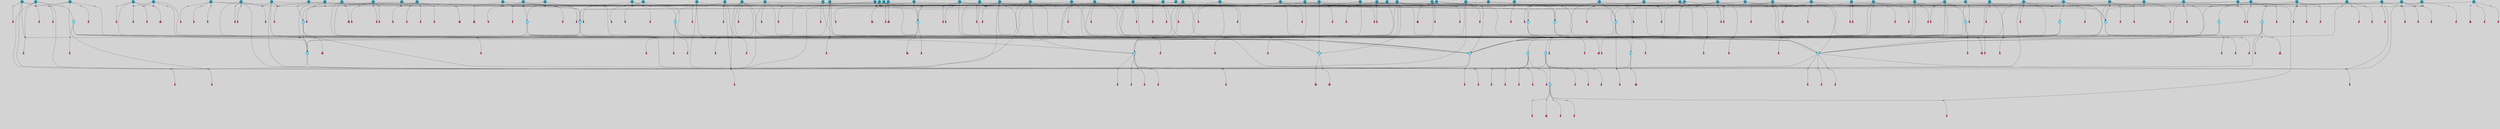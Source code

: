 // File exported with GEGELATI v1.3.1
// On the 2024-04-08 17:48:39
// With the File::TPGGraphDotExporter
digraph{
	graph[pad = "0.212, 0.055" bgcolor = lightgray]
	node[shape=circle style = filled label = ""]
		T3 [fillcolor="#66ddff"]
		T7 [fillcolor="#66ddff"]
		T9 [fillcolor="#66ddff"]
		T11 [fillcolor="#66ddff"]
		T24 [fillcolor="#66ddff"]
		T27 [fillcolor="#66ddff"]
		T90 [fillcolor="#66ddff"]
		T111 [fillcolor="#66ddff"]
		T129 [fillcolor="#66ddff"]
		T150 [fillcolor="#66ddff"]
		T159 [fillcolor="#66ddff"]
		T193 [fillcolor="#66ddff"]
		T194 [fillcolor="#66ddff"]
		T211 [fillcolor="#66ddff"]
		T212 [fillcolor="#66ddff"]
		T215 [fillcolor="#66ddff"]
		T246 [fillcolor="#66ddff"]
		T255 [fillcolor="#1199bb"]
		T291 [fillcolor="#1199bb"]
		T316 [fillcolor="#1199bb"]
		T319 [fillcolor="#1199bb"]
		T321 [fillcolor="#66ddff"]
		T322 [fillcolor="#1199bb"]
		T333 [fillcolor="#1199bb"]
		T354 [fillcolor="#1199bb"]
		T382 [fillcolor="#1199bb"]
		T399 [fillcolor="#66ddff"]
		T410 [fillcolor="#1199bb"]
		T412 [fillcolor="#1199bb"]
		T414 [fillcolor="#1199bb"]
		T418 [fillcolor="#1199bb"]
		T419 [fillcolor="#1199bb"]
		T420 [fillcolor="#1199bb"]
		T421 [fillcolor="#66ddff"]
		T422 [fillcolor="#1199bb"]
		T424 [fillcolor="#1199bb"]
		T425 [fillcolor="#1199bb"]
		T426 [fillcolor="#66ddff"]
		T391 [fillcolor="#1199bb"]
		T429 [fillcolor="#1199bb"]
		T431 [fillcolor="#1199bb"]
		T432 [fillcolor="#1199bb"]
		T433 [fillcolor="#1199bb"]
		T434 [fillcolor="#1199bb"]
		T435 [fillcolor="#66ddff"]
		T436 [fillcolor="#1199bb"]
		T437 [fillcolor="#1199bb"]
		T440 [fillcolor="#1199bb"]
		T116 [fillcolor="#1199bb"]
		T448 [fillcolor="#1199bb"]
		T451 [fillcolor="#1199bb"]
		T457 [fillcolor="#66ddff"]
		T461 [fillcolor="#1199bb"]
		T463 [fillcolor="#1199bb"]
		T467 [fillcolor="#1199bb"]
		T469 [fillcolor="#1199bb"]
		T471 [fillcolor="#1199bb"]
		T472 [fillcolor="#1199bb"]
		T474 [fillcolor="#1199bb"]
		T479 [fillcolor="#1199bb"]
		T480 [fillcolor="#1199bb"]
		T482 [fillcolor="#1199bb"]
		T486 [fillcolor="#1199bb"]
		T487 [fillcolor="#1199bb"]
		T488 [fillcolor="#1199bb"]
		T489 [fillcolor="#1199bb"]
		T490 [fillcolor="#1199bb"]
		T492 [fillcolor="#1199bb"]
		T493 [fillcolor="#1199bb"]
		T502 [fillcolor="#1199bb"]
		T506 [fillcolor="#1199bb"]
		T507 [fillcolor="#1199bb"]
		T510 [fillcolor="#1199bb"]
		T511 [fillcolor="#1199bb"]
		T516 [fillcolor="#1199bb"]
		T517 [fillcolor="#1199bb"]
		T518 [fillcolor="#1199bb"]
		T520 [fillcolor="#1199bb"]
		T521 [fillcolor="#1199bb"]
		T522 [fillcolor="#1199bb"]
		T523 [fillcolor="#1199bb"]
		T524 [fillcolor="#1199bb"]
		T525 [fillcolor="#1199bb"]
		T526 [fillcolor="#1199bb"]
		T528 [fillcolor="#1199bb"]
		T534 [fillcolor="#1199bb"]
		T535 [fillcolor="#1199bb"]
		T536 [fillcolor="#1199bb"]
		T537 [fillcolor="#1199bb"]
		T538 [fillcolor="#1199bb"]
		T539 [fillcolor="#1199bb"]
		T540 [fillcolor="#1199bb"]
		T541 [fillcolor="#1199bb"]
		T542 [fillcolor="#1199bb"]
		T543 [fillcolor="#1199bb"]
		T544 [fillcolor="#1199bb"]
		T545 [fillcolor="#1199bb"]
		T546 [fillcolor="#1199bb"]
		T547 [fillcolor="#1199bb"]
		T548 [fillcolor="#1199bb"]
		T549 [fillcolor="#1199bb"]
		T550 [fillcolor="#1199bb"]
		T551 [fillcolor="#1199bb"]
		P6208 [fillcolor="#cccccc" shape=point] //6|
		I6208 [shape=box style=invis label="6|1&2|6#1|7&#92;n10|7&2|0#1|5&#92;n9|4&0|1#2|2&#92;n8|6&0|0#1|0&#92;n"]
		P6208 -> I6208[style=invis]
		A4901 [fillcolor="#ff3366" shape=box margin=0.03 width=0 height=0 label="3"]
		T3 -> P6208 -> A4901
		P6209 [fillcolor="#cccccc" shape=point] //3|
		I6209 [shape=box style=invis label="7|6&2|4#0|2&#92;n10|3&2|7#1|4&#92;n11|6&0|4#0|1&#92;n7|1&0|0#2|6&#92;n7|6&0|3#2|6&#92;n4|0&2|6#0|1&#92;n4|4&2|5#0|2&#92;n4|6&0|4#2|7&#92;n10|0&2|3#1|5&#92;n2|6&0|5#0|2&#92;n1|0&2|3#0|7&#92;n1|6&2|0#0|5&#92;n6|2&0|1#0|7&#92;n9|2&0|3#2|7&#92;n5|3&0|6#0|6&#92;n1|7&2|5#2|3&#92;n8|1&2|7#0|6&#92;n1|0&2|5#2|1&#92;n7|1&2|2#2|5&#92;n7|4&2|6#0|3&#92;n"]
		P6209 -> I6209[style=invis]
		A4902 [fillcolor="#ff3366" shape=box margin=0.03 width=0 height=0 label="4"]
		T3 -> P6209 -> A4902
		P6210 [fillcolor="#cccccc" shape=point] //-3|
		I6210 [shape=box style=invis label="1|6&2|7#0|7&#92;n10|2&0|7#1|3&#92;n9|6&2|7#2|2&#92;n5|3&0|7#0|7&#92;n1|6&2|3#0|0&#92;n2|3&2|3#2|2&#92;n5|1&2|6#0|6&#92;n"]
		P6210 -> I6210[style=invis]
		A4903 [fillcolor="#ff3366" shape=box margin=0.03 width=0 height=0 label="7"]
		T7 -> P6210 -> A4903
		P6211 [fillcolor="#cccccc" shape=point] //5|
		I6211 [shape=box style=invis label="0|5&2|3#0|1&#92;n0|6&2|1#2|4&#92;n6|2&2|6#0|7&#92;n7|4&0|3#0|1&#92;n5|4&0|7#1|6&#92;n9|1&0|5#2|2&#92;n6|3&2|3#1|7&#92;n11|7&2|4#1|6&#92;n2|5&0|1#0|0&#92;n4|7&0|0#0|2&#92;n6|2&0|6#0|0&#92;n2|1&2|6#2|4&#92;n10|0&2|0#1|0&#92;n6|6&2|4#0|6&#92;n"]
		P6211 -> I6211[style=invis]
		A4904 [fillcolor="#ff3366" shape=box margin=0.03 width=0 height=0 label="8"]
		T7 -> P6211 -> A4904
		P6212 [fillcolor="#cccccc" shape=point] //-6|
		I6212 [shape=box style=invis label="11|1&0|7#2|0&#92;n10|4&0|1#1|0&#92;n4|3&2|4#2|1&#92;n0|5&2|0#0|0&#92;n6|1&0|0#0|3&#92;n8|2&2|0#0|4&#92;n11|4&2|0#1|6&#92;n7|0&2|6#2|3&#92;n5|3&2|6#2|0&#92;n2|0&2|0#0|4&#92;n"]
		P6212 -> I6212[style=invis]
		A4905 [fillcolor="#ff3366" shape=box margin=0.03 width=0 height=0 label="9"]
		T9 -> P6212 -> A4905
		P6213 [fillcolor="#cccccc" shape=point] //2|
		I6213 [shape=box style=invis label="6|3&2|7#1|4&#92;n8|6&0|0#2|5&#92;n2|1&0|2#0|3&#92;n8|7&0|6#0|4&#92;n2|1&2|0#0|1&#92;n0|0&2|2#2|3&#92;n6|6&0|7#2|1&#92;n6|1&0|7#2|6&#92;n5|4&2|7#0|4&#92;n0|3&0|4#2|0&#92;n11|0&2|0#2|5&#92;n4|5&2|5#2|4&#92;n5|7&0|6#0|4&#92;n9|7&2|5#0|3&#92;n5|4&2|1#0|3&#92;n5|3&0|1#1|7&#92;n0|4&0|3#2|5&#92;n"]
		P6213 -> I6213[style=invis]
		A4906 [fillcolor="#ff3366" shape=box margin=0.03 width=0 height=0 label="10"]
		T9 -> P6213 -> A4906
		P6214 [fillcolor="#cccccc" shape=point] //6|
		I6214 [shape=box style=invis label="3|0&2|7#2|2&#92;n3|2&0|4#2|5&#92;n5|1&0|2#1|0&#92;n8|7&0|1#2|0&#92;n8|5&0|3#0|6&#92;n0|2&0|2#2|3&#92;n1|5&2|5#0|5&#92;n5|6&0|6#0|7&#92;n6|7&0|0#2|6&#92;n1|2&2|3#0|0&#92;n7|7&2|3#0|4&#92;n0|7&2|7#0|6&#92;n1|0&2|2#2|7&#92;n4|4&0|1#0|0&#92;n"]
		P6214 -> I6214[style=invis]
		A4907 [fillcolor="#ff3366" shape=box margin=0.03 width=0 height=0 label="11"]
		T11 -> P6214 -> A4907
		P6215 [fillcolor="#cccccc" shape=point] //-4|
		I6215 [shape=box style=invis label="4|1&0|4#2|6&#92;n1|2&2|2#2|0&#92;n1|2&2|0#0|6&#92;n8|4&2|3#2|5&#92;n5|5&2|1#1|0&#92;n"]
		P6215 -> I6215[style=invis]
		A4908 [fillcolor="#ff3366" shape=box margin=0.03 width=0 height=0 label="12"]
		T11 -> P6215 -> A4908
		P6216 [fillcolor="#cccccc" shape=point] //1|
		I6216 [shape=box style=invis label="5|1&0|6#2|7&#92;n2|4&0|4#2|2&#92;n0|6&0|5#0|4&#92;n10|6&2|5#1|6&#92;n9|3&0|1#1|7&#92;n10|3&2|2#1|0&#92;n5|0&0|0#2|1&#92;n11|3&2|3#1|5&#92;n10|3&0|1#1|0&#92;n2|4&0|1#0|1&#92;n0|2&0|3#2|4&#92;n9|2&2|1#2|5&#92;n11|7&2|6#2|6&#92;n"]
		P6216 -> I6216[style=invis]
		T24 -> P6216 -> T7
		P6217 [fillcolor="#cccccc" shape=point] //5|
		I6217 [shape=box style=invis label="3|0&2|0#0|1&#92;n3|0&0|7#0|1&#92;n5|3&0|2#2|6&#92;n4|4&2|4#2|6&#92;n11|2&0|7#1|6&#92;n2|7&2|2#2|5&#92;n9|3&2|6#2|7&#92;n7|7&0|0#0|4&#92;n6|1&2|4#2|3&#92;n5|4&2|0#1|6&#92;n1|3&0|7#0|4&#92;n"]
		P6217 -> I6217[style=invis]
		A4909 [fillcolor="#ff3366" shape=box margin=0.03 width=0 height=0 label="7"]
		T24 -> P6217 -> A4909
		P6218 [fillcolor="#cccccc" shape=point] //-2|
		I6218 [shape=box style=invis label="4|1&0|4#0|3&#92;n4|2&0|5#2|0&#92;n5|5&2|6#0|5&#92;n1|4&0|1#0|2&#92;n6|3&2|7#1|5&#92;n0|4&2|0#0|3&#92;n8|5&2|5#1|2&#92;n10|7&2|7#1|1&#92;n3|4&0|0#2|1&#92;n3|6&2|5#2|5&#92;n8|3&0|1#0|7&#92;n10|0&2|7#1|3&#92;n4|1&2|4#0|1&#92;n9|3&2|0#0|4&#92;n3|6&2|0#0|4&#92;n1|2&0|6#2|1&#92;n4|0&2|1#2|2&#92;n"]
		P6218 -> I6218[style=invis]
		A4910 [fillcolor="#ff3366" shape=box margin=0.03 width=0 height=0 label="14"]
		T24 -> P6218 -> A4910
		P6219 [fillcolor="#cccccc" shape=point] //2|
		I6219 [shape=box style=invis label="9|1&2|3#0|1&#92;n5|2&2|0#2|4&#92;n3|6&2|5#2|7&#92;n7|0&2|5#0|4&#92;n1|2&0|3#0|5&#92;n7|3&2|7#0|0&#92;n"]
		P6219 -> I6219[style=invis]
		A4911 [fillcolor="#ff3366" shape=box margin=0.03 width=0 height=0 label="2"]
		T27 -> P6219 -> A4911
		P6220 [fillcolor="#cccccc" shape=point] //-6|
		I6220 [shape=box style=invis label="7|5&0|4#0|4&#92;n11|0&2|5#2|1&#92;n"]
		P6220 -> I6220[style=invis]
		A4912 [fillcolor="#ff3366" shape=box margin=0.03 width=0 height=0 label="3"]
		T27 -> P6220 -> A4912
		T27 -> P6209
		P6221 [fillcolor="#cccccc" shape=point] //0|
		I6221 [shape=box style=invis label="2|5&0|1#0|6&#92;n6|1&2|2#2|7&#92;n8|0&0|3#1|4&#92;n4|3&2|5#2|4&#92;n8|1&2|4#0|0&#92;n6|6&0|1#2|6&#92;n11|7&2|4#2|5&#92;n6|2&2|4#0|2&#92;n8|5&2|4#2|4&#92;n2|1&2|1#2|2&#92;n2|7&2|5#2|6&#92;n9|7&0|5#0|4&#92;n1|2&0|5#2|6&#92;n4|2&2|3#2|7&#92;n3|3&2|1#0|2&#92;n"]
		P6221 -> I6221[style=invis]
		A4913 [fillcolor="#ff3366" shape=box margin=0.03 width=0 height=0 label="5"]
		T27 -> P6221 -> A4913
		P6222 [fillcolor="#cccccc" shape=point] //0|
		I6222 [shape=box style=invis label="4|0&0|3#2|7&#92;n10|2&0|3#1|7&#92;n3|5&0|2#0|3&#92;n4|5&0|0#2|1&#92;n10|7&2|0#1|2&#92;n5|3&2|3#1|6&#92;n9|5&2|0#0|4&#92;n5|4&2|7#0|2&#92;n10|3&2|7#1|4&#92;n7|2&0|1#2|6&#92;n8|6&0|5#0|5&#92;n8|7&2|3#0|5&#92;n2|6&2|4#0|0&#92;n"]
		P6222 -> I6222[style=invis]
		A4914 [fillcolor="#ff3366" shape=box margin=0.03 width=0 height=0 label="5"]
		T27 -> P6222 -> A4914
		P6223 [fillcolor="#cccccc" shape=point] //-2|
		I6223 [shape=box style=invis label="8|4&2|1#2|5&#92;n4|1&0|7#2|1&#92;n5|7&2|3#2|2&#92;n10|4&2|5#1|7&#92;n10|0&2|6#1|3&#92;n4|5&2|7#0|6&#92;n9|5&2|4#0|4&#92;n2|4&0|5#0|7&#92;n11|1&2|4#2|6&#92;n5|6&0|7#1|2&#92;n2|7&2|7#2|6&#92;n5|2&0|5#1|5&#92;n3|0&0|6#0|2&#92;n4|0&0|4#2|4&#92;n4|4&2|6#0|7&#92;n10|6&2|0#1|4&#92;n9|7&0|3#1|4&#92;n1|4&2|6#0|3&#92;n11|5&2|6#0|3&#92;n0|3&0|5#0|1&#92;n"]
		P6223 -> I6223[style=invis]
		A4915 [fillcolor="#ff3366" shape=box margin=0.03 width=0 height=0 label="13"]
		T90 -> P6223 -> A4915
		P6224 [fillcolor="#cccccc" shape=point] //4|
		I6224 [shape=box style=invis label="7|1&2|6#1|3&#92;n10|1&0|3#1|6&#92;n8|5&2|3#2|1&#92;n11|5&0|0#2|6&#92;n4|1&0|6#0|0&#92;n11|1&0|2#0|3&#92;n2|0&2|1#0|7&#92;n"]
		P6224 -> I6224[style=invis]
		A4916 [fillcolor="#ff3366" shape=box margin=0.03 width=0 height=0 label="2"]
		T90 -> P6224 -> A4916
		P6225 [fillcolor="#cccccc" shape=point] //7|
		I6225 [shape=box style=invis label="10|3&0|1#1|4&#92;n4|6&0|0#0|2&#92;n4|5&0|6#0|0&#92;n4|3&0|6#2|1&#92;n7|0&0|3#1|2&#92;n4|7&0|6#0|5&#92;n7|6&0|7#0|6&#92;n6|6&0|0#0|3&#92;n11|1&0|4#2|5&#92;n10|2&0|3#1|2&#92;n"]
		P6225 -> I6225[style=invis]
		A4917 [fillcolor="#ff3366" shape=box margin=0.03 width=0 height=0 label="4"]
		T90 -> P6225 -> A4917
		P6226 [fillcolor="#cccccc" shape=point] //-3|
		I6226 [shape=box style=invis label="8|1&2|3#0|5&#92;n0|6&0|5#0|5&#92;n3|7&2|1#0|6&#92;n3|5&0|1#0|0&#92;n9|5&2|0#0|4&#92;n3|5&0|2#0|3&#92;n10|6&2|4#1|0&#92;n9|4&2|7#2|6&#92;n1|7&2|5#2|2&#92;n"]
		P6226 -> I6226[style=invis]
		A4918 [fillcolor="#ff3366" shape=box margin=0.03 width=0 height=0 label="5"]
		T90 -> P6226 -> A4918
		P6227 [fillcolor="#cccccc" shape=point] //-7|
		I6227 [shape=box style=invis label="3|0&2|0#0|1&#92;n1|1&0|2#0|4&#92;n11|2&0|7#1|6&#92;n9|7&0|0#0|4&#92;n3|0&0|7#0|1&#92;n9|3&2|6#2|7&#92;n5|3&0|2#2|6&#92;n6|1&2|4#2|3&#92;n5|4&2|0#1|6&#92;n1|3&0|7#0|7&#92;n"]
		P6227 -> I6227[style=invis]
		A4919 [fillcolor="#ff3366" shape=box margin=0.03 width=0 height=0 label="7"]
		T90 -> P6227 -> A4919
		P6228 [fillcolor="#cccccc" shape=point] //-5|
		I6228 [shape=box style=invis label="0|0&2|3#0|2&#92;n10|5&0|6#1|3&#92;n7|3&0|6#2|3&#92;n3|4&0|6#0|6&#92;n10|5&0|2#1|1&#92;n5|0&0|1#0|3&#92;n6|6&2|5#1|5&#92;n7|4&0|2#1|7&#92;n5|7&0|1#2|5&#92;n1|5&0|0#0|3&#92;n7|5&2|1#2|6&#92;n9|0&0|2#0|0&#92;n4|0&2|4#0|0&#92;n4|6&0|0#2|3&#92;n3|1&0|6#2|5&#92;n7|7&2|1#2|3&#92;n9|4&2|2#0|6&#92;n"]
		P6228 -> I6228[style=invis]
		T111 -> P6228 -> T9
		P6229 [fillcolor="#cccccc" shape=point] //7|
		I6229 [shape=box style=invis label="7|4&2|1#2|0&#92;n4|1&2|4#2|3&#92;n5|0&2|0#2|2&#92;n6|1&2|4#2|6&#92;n"]
		P6229 -> I6229[style=invis]
		A4920 [fillcolor="#ff3366" shape=box margin=0.03 width=0 height=0 label="9"]
		T111 -> P6229 -> A4920
		P6230 [fillcolor="#cccccc" shape=point] //2|
		I6230 [shape=box style=invis label="3|0&2|0#0|1&#92;n11|2&0|7#1|6&#92;n8|7&2|4#0|5&#92;n5|3&0|2#2|6&#92;n4|4&2|4#2|6&#92;n3|0&0|7#0|1&#92;n2|7&2|2#2|5&#92;n9|3&2|6#2|7&#92;n7|7&0|0#0|4&#92;n6|1&2|4#1|3&#92;n5|4&2|0#1|6&#92;n1|3&0|7#0|4&#92;n"]
		P6230 -> I6230[style=invis]
		A4921 [fillcolor="#ff3366" shape=box margin=0.03 width=0 height=0 label="7"]
		T111 -> P6230 -> A4921
		T111 -> P6212
		P6231 [fillcolor="#cccccc" shape=point] //8|
		I6231 [shape=box style=invis label="9|0&0|1#2|0&#92;n10|1&2|5#1|4&#92;n8|2&2|6#0|4&#92;n2|4&2|5#2|3&#92;n4|2&2|2#0|2&#92;n7|5&0|2#0|0&#92;n8|2&2|1#1|3&#92;n8|7&0|7#2|1&#92;n1|1&0|0#0|7&#92;n5|6&2|5#1|0&#92;n6|6&2|5#0|0&#92;n11|4&0|3#2|6&#92;n4|2&2|4#0|7&#92;n5|6&0|1#2|0&#92;n11|3&0|2#0|7&#92;n"]
		P6231 -> I6231[style=invis]
		A4922 [fillcolor="#ff3366" shape=box margin=0.03 width=0 height=0 label="6"]
		T129 -> P6231 -> A4922
		T129 -> P6217
		P6232 [fillcolor="#cccccc" shape=point] //10|
		I6232 [shape=box style=invis label="4|5&2|7#2|1&#92;n1|7&2|3#0|6&#92;n3|5&2|2#0|3&#92;n10|3&0|7#1|4&#92;n7|1&0|4#2|6&#92;n10|2&0|3#1|7&#92;n9|5&2|0#0|4&#92;n4|0&0|3#2|7&#92;n11|4&2|6#1|2&#92;n5|4&2|7#0|2&#92;n2|6&2|4#0|0&#92;n6|5&0|7#2|1&#92;n5|3&2|3#1|6&#92;n10|7&2|0#1|2&#92;n"]
		P6232 -> I6232[style=invis]
		A4923 [fillcolor="#ff3366" shape=box margin=0.03 width=0 height=0 label="5"]
		T129 -> P6232 -> A4923
		P6233 [fillcolor="#cccccc" shape=point] //5|
		I6233 [shape=box style=invis label="9|4&2|3#1|3&#92;n0|4&2|4#0|5&#92;n6|1&2|6#2|5&#92;n4|0&0|5#2|0&#92;n"]
		P6233 -> I6233[style=invis]
		A4924 [fillcolor="#ff3366" shape=box margin=0.03 width=0 height=0 label="7"]
		T129 -> P6233 -> A4924
		P6234 [fillcolor="#cccccc" shape=point] //6|
		I6234 [shape=box style=invis label="9|4&2|7#0|6&#92;n8|4&0|1#1|0&#92;n1|3&0|0#2|1&#92;n2|4&0|6#2|2&#92;n5|1&2|5#0|7&#92;n3|0&0|3#2|6&#92;n2|2&2|6#0|2&#92;n8|4&0|4#2|2&#92;n5|1&2|4#0|3&#92;n9|4&0|6#0|6&#92;n5|0&2|2#1|5&#92;n11|7&0|0#1|1&#92;n0|4&0|3#0|3&#92;n7|7&2|4#2|5&#92;n1|5&0|1#2|1&#92;n"]
		P6234 -> I6234[style=invis]
		A4925 [fillcolor="#ff3366" shape=box margin=0.03 width=0 height=0 label="1"]
		T129 -> P6234 -> A4925
		P6235 [fillcolor="#cccccc" shape=point] //-3|
		I6235 [shape=box style=invis label="2|6&0|0#0|7&#92;n9|6&2|0#0|6&#92;n3|0&0|5#0|1&#92;n5|5&0|4#0|3&#92;n6|1&2|4#2|3&#92;n2|7&2|2#2|5&#92;n5|3&0|2#2|6&#92;n7|7&0|0#0|4&#92;n5|4&2|0#1|6&#92;n9|3&2|6#2|7&#92;n1|3&0|7#0|4&#92;n"]
		P6235 -> I6235[style=invis]
		A4926 [fillcolor="#ff3366" shape=box margin=0.03 width=0 height=0 label="7"]
		T150 -> P6235 -> A4926
		P6236 [fillcolor="#cccccc" shape=point] //4|
		I6236 [shape=box style=invis label="6|0&0|7#1|0&#92;n8|6&2|6#2|7&#92;n"]
		P6236 -> I6236[style=invis]
		A4927 [fillcolor="#ff3366" shape=box margin=0.03 width=0 height=0 label="3"]
		T150 -> P6236 -> A4927
		P6237 [fillcolor="#cccccc" shape=point] //0|
		I6237 [shape=box style=invis label="2|5&0|1#0|6&#92;n6|1&2|2#2|7&#92;n8|0&0|3#1|4&#92;n11|7&2|4#2|5&#92;n8|1&2|4#0|0&#92;n6|6&0|1#2|6&#92;n7|0&2|4#1|0&#92;n4|1&2|5#2|4&#92;n6|2&2|4#0|2&#92;n8|5&2|4#2|4&#92;n2|1&2|1#2|2&#92;n2|7&2|5#2|6&#92;n9|7&0|5#0|4&#92;n1|2&0|5#2|6&#92;n4|2&2|3#2|7&#92;n3|3&2|1#0|2&#92;n"]
		P6237 -> I6237[style=invis]
		A4928 [fillcolor="#ff3366" shape=box margin=0.03 width=0 height=0 label="5"]
		T150 -> P6237 -> A4928
		P6238 [fillcolor="#cccccc" shape=point] //-8|
		I6238 [shape=box style=invis label="7|5&0|4#2|4&#92;n"]
		P6238 -> I6238[style=invis]
		A4929 [fillcolor="#ff3366" shape=box margin=0.03 width=0 height=0 label="3"]
		T150 -> P6238 -> A4929
		P6239 [fillcolor="#cccccc" shape=point] //7|
		I6239 [shape=box style=invis label="1|6&2|7#0|7&#92;n9|6&2|7#2|2&#92;n10|2&0|7#1|0&#92;n1|6&2|3#0|0&#92;n5|0&2|2#1|1&#92;n2|3&2|3#2|2&#92;n5|1&2|6#0|6&#92;n"]
		P6239 -> I6239[style=invis]
		T150 -> P6239 -> T90
		P6240 [fillcolor="#cccccc" shape=point] //7|
		I6240 [shape=box style=invis label="7|0&2|1#2|0&#92;n9|7&2|1#1|7&#92;n8|2&0|1#1|0&#92;n6|6&0|2#1|1&#92;n2|2&0|5#0|0&#92;n5|7&0|0#2|1&#92;n5|1&2|5#1|5&#92;n4|7&2|4#2|3&#92;n10|5&2|2#1|5&#92;n1|3&2|2#2|0&#92;n10|2&2|6#1|5&#92;n"]
		P6240 -> I6240[style=invis]
		A4930 [fillcolor="#ff3366" shape=box margin=0.03 width=0 height=0 label="1"]
		T159 -> P6240 -> A4930
		P6241 [fillcolor="#cccccc" shape=point] //7|
		I6241 [shape=box style=invis label="7|4&2|7#0|4&#92;n4|6&0|1#2|5&#92;n2|1&2|3#0|0&#92;n4|3&2|0#0|1&#92;n0|0&2|7#2|7&#92;n7|7&0|5#2|3&#92;n5|0&2|1#2|2&#92;n10|0&0|4#1|2&#92;n4|4&0|7#0|0&#92;n6|7&0|2#0|1&#92;n1|4&2|5#0|4&#92;n"]
		P6241 -> I6241[style=invis]
		A4931 [fillcolor="#ff3366" shape=box margin=0.03 width=0 height=0 label="0"]
		T159 -> P6241 -> A4931
		P6242 [fillcolor="#cccccc" shape=point] //5|
		I6242 [shape=box style=invis label="0|5&2|3#0|1&#92;n0|6&2|1#2|4&#92;n6|2&2|6#0|7&#92;n9|0&2|7#1|1&#92;n7|4&0|3#0|1&#92;n11|7&2|4#1|6&#92;n9|1&0|5#2|2&#92;n5|4&0|7#1|6&#92;n2|5&0|1#0|0&#92;n4|7&0|0#0|2&#92;n6|2&0|6#0|0&#92;n2|1&2|6#2|4&#92;n10|0&0|0#1|0&#92;n6|6&2|4#0|6&#92;n"]
		P6242 -> I6242[style=invis]
		T159 -> P6242 -> T129
		P6243 [fillcolor="#cccccc" shape=point] //-2|
		I6243 [shape=box style=invis label="1|0&0|3#0|3&#92;n2|7&0|4#0|4&#92;n11|6&2|1#1|4&#92;n6|1&2|5#0|0&#92;n2|0&2|0#0|6&#92;n1|3&2|1#0|4&#92;n"]
		P6243 -> I6243[style=invis]
		A4932 [fillcolor="#ff3366" shape=box margin=0.03 width=0 height=0 label="2"]
		T193 -> P6243 -> A4932
		P6244 [fillcolor="#cccccc" shape=point] //3|
		I6244 [shape=box style=invis label="5|4&2|7#0|4&#92;n0|4&0|3#2|5&#92;n8|6&0|0#2|5&#92;n2|1&0|2#0|3&#92;n9|7&0|6#0|4&#92;n0|0&2|2#2|3&#92;n6|6&0|7#2|1&#92;n6|1&0|7#2|6&#92;n0|3&0|4#2|0&#92;n11|0&2|0#2|5&#92;n4|5&2|5#2|4&#92;n5|3&0|1#1|7&#92;n9|7&2|2#0|3&#92;n5|4&2|1#0|3&#92;n5|0&0|6#0|4&#92;n0|0&0|1#2|0&#92;n"]
		P6244 -> I6244[style=invis]
		A4933 [fillcolor="#ff3366" shape=box margin=0.03 width=0 height=0 label="10"]
		T193 -> P6244 -> A4933
		P6245 [fillcolor="#cccccc" shape=point] //-1|
		I6245 [shape=box style=invis label="1|7&2|1#0|6&#92;n8|1&2|3#0|5&#92;n10|6&2|7#1|0&#92;n1|7&2|5#0|2&#92;n0|3&0|3#2|2&#92;n3|5&0|1#0|0&#92;n3|5&0|2#0|3&#92;n1|5&2|0#0|4&#92;n5|7&2|2#2|5&#92;n4|0&2|3#0|3&#92;n"]
		P6245 -> I6245[style=invis]
		T193 -> P6245 -> T3
		P6246 [fillcolor="#cccccc" shape=point] //10|
		I6246 [shape=box style=invis label="6|1&2|4#2|3&#92;n3|0&0|7#0|1&#92;n5|3&0|2#2|6&#92;n4|4&0|4#2|6&#92;n5|4&2|0#1|6&#92;n10|5&0|6#1|5&#92;n2|5&2|1#2|2&#92;n1|3&0|7#0|4&#92;n3|0&2|0#0|1&#92;n11|2&0|5#1|6&#92;n9|3&2|6#2|7&#92;n7|7&0|0#0|4&#92;n"]
		P6246 -> I6246[style=invis]
		A4934 [fillcolor="#ff3366" shape=box margin=0.03 width=0 height=0 label="7"]
		T193 -> P6246 -> A4934
		P6247 [fillcolor="#cccccc" shape=point] //5|
		I6247 [shape=box style=invis label="3|0&2|0#2|1&#92;n3|0&0|7#0|1&#92;n5|3&0|2#2|6&#92;n4|4&2|4#2|6&#92;n5|4&2|0#1|6&#92;n2|7&2|2#2|5&#92;n1|3&0|7#0|4&#92;n11|6&2|2#0|7&#92;n7|7&0|0#0|4&#92;n6|1&2|4#2|3&#92;n11|0&0|7#1|6&#92;n9|3&2|6#2|7&#92;n"]
		P6247 -> I6247[style=invis]
		A4935 [fillcolor="#ff3366" shape=box margin=0.03 width=0 height=0 label="7"]
		T194 -> P6247 -> A4935
		P6248 [fillcolor="#cccccc" shape=point] //4|
		I6248 [shape=box style=invis label="7|1&0|6#0|1&#92;n6|7&2|7#1|7&#92;n10|1&2|1#1|1&#92;n9|6&2|2#1|4&#92;n4|7&0|4#2|2&#92;n9|6&0|5#1|1&#92;n10|0&2|6#1|6&#92;n5|1&0|1#2|3&#92;n10|1&0|5#1|0&#92;n3|4&2|3#0|0&#92;n8|2&0|5#2|4&#92;n1|6&2|0#0|0&#92;n2|3&0|1#2|6&#92;n5|2&2|2#1|6&#92;n2|2&0|1#2|1&#92;n3|1&2|7#0|3&#92;n6|7&2|3#0|4&#92;n"]
		P6248 -> I6248[style=invis]
		A4936 [fillcolor="#ff3366" shape=box margin=0.03 width=0 height=0 label="10"]
		T194 -> P6248 -> A4936
		P6249 [fillcolor="#cccccc" shape=point] //-4|
		I6249 [shape=box style=invis label="0|4&0|0#2|7&#92;n8|5&2|4#2|4&#92;n4|3&2|5#2|4&#92;n11|7&2|2#2|5&#92;n6|5&2|2#2|7&#92;n3|2&0|7#0|7&#92;n3|3&2|1#0|3&#92;n2|6&0|3#2|5&#92;n0|1&2|6#2|2&#92;n8|2&0|0#1|6&#92;n0|7&0|5#0|4&#92;n9|5&0|3#2|7&#92;n2|7&2|5#2|6&#92;n9|0&2|0#0|1&#92;n1|2&2|4#0|2&#92;n"]
		P6249 -> I6249[style=invis]
		T194 -> P6249 -> T27
		T194 -> P6241
		P6250 [fillcolor="#cccccc" shape=point] //5|
		I6250 [shape=box style=invis label="3|0&2|0#0|1&#92;n3|0&0|7#0|1&#92;n5|3&0|2#2|6&#92;n4|4&2|4#2|6&#92;n11|2&0|7#1|6&#92;n2|7&2|2#2|5&#92;n9|3&2|6#2|7&#92;n7|7&0|0#0|4&#92;n6|1&2|4#2|3&#92;n5|4&2|0#1|6&#92;n1|3&0|7#0|4&#92;n"]
		P6250 -> I6250[style=invis]
		A4937 [fillcolor="#ff3366" shape=box margin=0.03 width=0 height=0 label="7"]
		T211 -> P6250 -> A4937
		P6251 [fillcolor="#cccccc" shape=point] //10|
		I6251 [shape=box style=invis label="4|5&2|7#2|1&#92;n1|7&2|3#0|6&#92;n3|5&2|2#0|3&#92;n10|3&0|7#1|4&#92;n7|1&0|4#2|6&#92;n10|2&0|3#1|7&#92;n9|5&2|0#0|4&#92;n4|0&0|3#2|7&#92;n11|4&2|6#1|2&#92;n5|4&2|7#0|2&#92;n2|6&2|4#0|0&#92;n6|5&0|7#2|1&#92;n5|3&2|3#1|6&#92;n10|7&2|0#1|2&#92;n"]
		P6251 -> I6251[style=invis]
		A4938 [fillcolor="#ff3366" shape=box margin=0.03 width=0 height=0 label="5"]
		T211 -> P6251 -> A4938
		P6252 [fillcolor="#cccccc" shape=point] //8|
		I6252 [shape=box style=invis label="9|0&0|1#2|0&#92;n10|1&2|5#1|4&#92;n8|2&2|6#0|4&#92;n2|4&2|5#2|3&#92;n4|2&2|2#0|2&#92;n7|5&0|2#0|0&#92;n8|2&2|1#1|3&#92;n8|7&0|7#2|1&#92;n1|1&0|0#0|7&#92;n5|6&2|5#1|0&#92;n6|6&2|5#0|0&#92;n11|4&0|3#2|6&#92;n4|2&2|4#0|7&#92;n5|6&0|1#2|0&#92;n11|3&0|2#0|7&#92;n"]
		P6252 -> I6252[style=invis]
		A4939 [fillcolor="#ff3366" shape=box margin=0.03 width=0 height=0 label="6"]
		T211 -> P6252 -> A4939
		P6253 [fillcolor="#cccccc" shape=point] //5|
		I6253 [shape=box style=invis label="0|5&2|3#0|1&#92;n0|6&2|1#2|4&#92;n6|2&2|6#0|7&#92;n9|0&2|7#1|1&#92;n7|4&0|3#0|1&#92;n11|7&2|4#1|6&#92;n9|1&0|5#2|2&#92;n5|4&0|7#1|6&#92;n2|5&0|1#0|0&#92;n4|7&0|0#0|2&#92;n6|2&0|6#0|0&#92;n2|1&2|6#2|4&#92;n10|0&0|0#1|0&#92;n6|6&2|4#0|6&#92;n"]
		P6253 -> I6253[style=invis]
		T212 -> P6253 -> T211
		P6254 [fillcolor="#cccccc" shape=point] //6|
		I6254 [shape=box style=invis label="9|4&2|7#0|6&#92;n8|4&0|1#1|0&#92;n1|3&0|0#2|1&#92;n2|4&0|6#2|2&#92;n5|1&2|5#0|7&#92;n3|0&0|3#2|6&#92;n2|2&2|6#0|2&#92;n8|4&0|4#2|2&#92;n5|1&2|4#0|3&#92;n9|4&0|6#0|6&#92;n5|0&2|2#1|5&#92;n11|7&0|0#1|1&#92;n0|4&0|3#0|3&#92;n7|7&2|4#2|5&#92;n1|5&0|1#2|1&#92;n"]
		P6254 -> I6254[style=invis]
		A4940 [fillcolor="#ff3366" shape=box margin=0.03 width=0 height=0 label="1"]
		T211 -> P6254 -> A4940
		P6255 [fillcolor="#cccccc" shape=point] //7|
		I6255 [shape=box style=invis label="7|4&2|7#0|4&#92;n4|6&0|1#2|5&#92;n2|1&2|3#0|0&#92;n4|3&2|0#0|1&#92;n0|0&2|7#2|7&#92;n7|7&0|5#2|3&#92;n5|0&2|1#2|2&#92;n10|0&0|4#1|2&#92;n4|4&0|7#0|0&#92;n6|7&0|2#0|1&#92;n1|4&2|5#0|4&#92;n"]
		P6255 -> I6255[style=invis]
		A4941 [fillcolor="#ff3366" shape=box margin=0.03 width=0 height=0 label="0"]
		T212 -> P6255 -> A4941
		P6256 [fillcolor="#cccccc" shape=point] //5|
		I6256 [shape=box style=invis label="9|4&2|3#1|3&#92;n0|4&2|4#0|5&#92;n6|1&2|6#2|5&#92;n4|0&0|5#2|0&#92;n"]
		P6256 -> I6256[style=invis]
		A4942 [fillcolor="#ff3366" shape=box margin=0.03 width=0 height=0 label="7"]
		T211 -> P6256 -> A4942
		P6257 [fillcolor="#cccccc" shape=point] //7|
		I6257 [shape=box style=invis label="7|0&2|1#2|0&#92;n9|7&2|1#1|7&#92;n8|2&0|1#1|0&#92;n6|6&0|2#1|1&#92;n2|2&0|5#0|0&#92;n5|7&0|0#2|1&#92;n5|1&2|5#1|5&#92;n4|7&2|4#2|3&#92;n10|5&2|2#1|5&#92;n1|3&2|2#2|0&#92;n10|2&2|6#1|5&#92;n"]
		P6257 -> I6257[style=invis]
		A4943 [fillcolor="#ff3366" shape=box margin=0.03 width=0 height=0 label="1"]
		T212 -> P6257 -> A4943
		P6258 [fillcolor="#cccccc" shape=point] //-1|
		I6258 [shape=box style=invis label="11|7&2|0#1|7&#92;n1|5&2|4#2|4&#92;n4|3&0|1#0|5&#92;n1|6&0|0#0|4&#92;n8|6&2|4#0|0&#92;n4|0&0|0#0|5&#92;n10|4&2|0#1|0&#92;n9|6&2|5#1|3&#92;n0|7&2|1#0|5&#92;n0|6&2|3#2|0&#92;n4|4&0|5#0|1&#92;n"]
		P6258 -> I6258[style=invis]
		A4944 [fillcolor="#ff3366" shape=box margin=0.03 width=0 height=0 label="12"]
		T215 -> P6258 -> A4944
		P6259 [fillcolor="#cccccc" shape=point] //1|
		I6259 [shape=box style=invis label="9|3&0|0#1|1&#92;n4|6&0|5#0|7&#92;n3|6&0|0#2|0&#92;n6|2&2|5#1|4&#92;n8|7&0|7#0|0&#92;n5|0&2|6#0|6&#92;n"]
		P6259 -> I6259[style=invis]
		A4945 [fillcolor="#ff3366" shape=box margin=0.03 width=0 height=0 label="5"]
		T215 -> P6259 -> A4945
		P6260 [fillcolor="#cccccc" shape=point] //5|
		I6260 [shape=box style=invis label="4|4&0|6#2|1&#92;n7|6&0|1#1|4&#92;n6|2&0|7#1|3&#92;n9|1&2|6#0|7&#92;n1|6&2|3#0|0&#92;n2|3&2|3#2|2&#92;n1|0&2|7#2|7&#92;n10|3&0|7#1|7&#92;n"]
		P6260 -> I6260[style=invis]
		A4946 [fillcolor="#ff3366" shape=box margin=0.03 width=0 height=0 label="7"]
		T215 -> P6260 -> A4946
		T246 -> P6241
		T246 -> P6242
		P6261 [fillcolor="#cccccc" shape=point] //5|
		I6261 [shape=box style=invis label="9|4&2|3#1|3&#92;n0|4&2|4#0|5&#92;n6|1&2|6#2|5&#92;n8|5&2|2#1|7&#92;n0|0&0|5#2|0&#92;n"]
		P6261 -> I6261[style=invis]
		A4947 [fillcolor="#ff3366" shape=box margin=0.03 width=0 height=0 label="7"]
		T246 -> P6261 -> A4947
		T255 -> P6245
		P6262 [fillcolor="#cccccc" shape=point] //-9|
		I6262 [shape=box style=invis label="7|1&0|0#2|6&#92;n1|6&0|4#2|7&#92;n7|6&2|4#0|2&#92;n10|7&2|1#1|3&#92;n7|6&0|3#2|6&#92;n4|0&2|2#2|1&#92;n1|0&0|5#2|3&#92;n6|1&2|6#1|1&#92;n7|4&2|6#1|0&#92;n9|5&0|1#0|2&#92;n9|2&0|3#0|7&#92;n6|0&2|7#0|6&#92;n10|5&2|3#1|5&#92;n10|0&2|7#1|4&#92;n1|0&2|3#0|7&#92;n5|2&0|6#0|6&#92;n2|6&0|1#0|2&#92;n7|4&2|5#0|3&#92;n3|6&2|4#0|5&#92;n1|6&2|0#0|5&#92;n"]
		P6262 -> I6262[style=invis]
		A4948 [fillcolor="#ff3366" shape=box margin=0.03 width=0 height=0 label="4"]
		T255 -> P6262 -> A4948
		P6263 [fillcolor="#cccccc" shape=point] //7|
		I6263 [shape=box style=invis label="9|6&2|6#1|3&#92;n9|7&2|0#1|7&#92;n3|0&2|0#0|0&#92;n1|6&0|0#0|4&#92;n7|4&0|3#0|1&#92;n"]
		P6263 -> I6263[style=invis]
		A4949 [fillcolor="#ff3366" shape=box margin=0.03 width=0 height=0 label="12"]
		T255 -> P6263 -> A4949
		P6264 [fillcolor="#cccccc" shape=point] //-9|
		I6264 [shape=box style=invis label="11|5&0|0#2|6&#92;n8|5&2|3#2|1&#92;n7|1&0|6#1|3&#92;n11|4&0|2#0|1&#92;n9|0&2|7#1|6&#92;n10|1&0|3#1|6&#92;n0|3&0|4#2|5&#92;n5|7&2|3#1|6&#92;n2|0&2|1#0|7&#92;n"]
		P6264 -> I6264[style=invis]
		A4950 [fillcolor="#ff3366" shape=box margin=0.03 width=0 height=0 label="2"]
		T255 -> P6264 -> A4950
		P6265 [fillcolor="#cccccc" shape=point] //-7|
		I6265 [shape=box style=invis label="9|1&2|7#2|1&#92;n7|0&2|0#2|7&#92;n2|3&2|3#2|2&#92;n8|5&2|1#0|3&#92;n5|5&0|7#0|1&#92;n1|6&2|7#0|7&#92;n10|2&0|7#1|3&#92;n6|4&2|2#2|4&#92;n0|6&2|5#0|2&#92;n"]
		P6265 -> I6265[style=invis]
		A4951 [fillcolor="#ff3366" shape=box margin=0.03 width=0 height=0 label="7"]
		T255 -> P6265 -> A4951
		T291 -> P6211
		P6266 [fillcolor="#cccccc" shape=point] //-3|
		I6266 [shape=box style=invis label="6|0&2|1#2|4&#92;n0|7&0|5#2|7&#92;n1|7&2|3#0|2&#92;n"]
		P6266 -> I6266[style=invis]
		A4952 [fillcolor="#ff3366" shape=box margin=0.03 width=0 height=0 label="3"]
		T291 -> P6266 -> A4952
		T291 -> P6246
		P6267 [fillcolor="#cccccc" shape=point] //-3|
		I6267 [shape=box style=invis label="5|0&2|1#2|2&#92;n4|6&0|2#2|5&#92;n1|4&2|5#0|4&#92;n4|3&2|0#0|1&#92;n0|0&2|6#2|7&#92;n10|0&0|4#1|2&#92;n4|4&0|7#0|0&#92;n6|1&0|2#0|1&#92;n2|1&2|3#0|0&#92;n"]
		P6267 -> I6267[style=invis]
		A4953 [fillcolor="#ff3366" shape=box margin=0.03 width=0 height=0 label="0"]
		T291 -> P6267 -> A4953
		P6268 [fillcolor="#cccccc" shape=point] //1|
		I6268 [shape=box style=invis label="0|6&2|3#2|0&#92;n1|2&2|5#2|5&#92;n9|2&2|0#1|7&#92;n2|1&2|6#0|0&#92;n2|6&2|4#0|0&#92;n4|0&0|0#0|5&#92;n0|7&2|1#0|5&#92;n1|1&0|0#0|4&#92;n4|3&0|1#0|3&#92;n7|6&0|6#0|1&#92;n6|0&2|2#1|7&#92;n11|7&0|7#2|6&#92;n3|6&0|2#2|4&#92;n4|4&0|5#0|1&#92;n"]
		P6268 -> I6268[style=invis]
		A4954 [fillcolor="#ff3366" shape=box margin=0.03 width=0 height=0 label="12"]
		T316 -> P6268 -> A4954
		P6269 [fillcolor="#cccccc" shape=point] //1|
		I6269 [shape=box style=invis label="2|2&2|3#0|2&#92;n2|2&0|5#2|5&#92;n8|4&0|1#1|0&#92;n9|7&0|6#0|3&#92;n5|1&2|2#0|7&#92;n10|7&0|7#1|3&#92;n7|7&2|4#2|5&#92;n5|5&0|2#2|1&#92;n2|6&2|2#0|0&#92;n9|3&2|2#2|0&#92;n0|6&0|6#2|2&#92;n7|7&0|1#2|3&#92;n3|6&0|1#0|5&#92;n1|5&0|1#2|7&#92;n"]
		P6269 -> I6269[style=invis]
		A4955 [fillcolor="#ff3366" shape=box margin=0.03 width=0 height=0 label="1"]
		T316 -> P6269 -> A4955
		P6270 [fillcolor="#cccccc" shape=point] //-9|
		I6270 [shape=box style=invis label="4|7&2|6#0|5&#92;n11|3&0|2#2|6&#92;n10|2&2|4#1|6&#92;n3|0&2|6#2|7&#92;n4|3&0|5#0|7&#92;n2|3&0|7#0|7&#92;n10|6&0|7#1|5&#92;n10|1&2|2#1|1&#92;n1|7&0|3#2|6&#92;n"]
		P6270 -> I6270[style=invis]
		A4956 [fillcolor="#ff3366" shape=box margin=0.03 width=0 height=0 label="4"]
		T316 -> P6270 -> A4956
		P6271 [fillcolor="#cccccc" shape=point] //4|
		I6271 [shape=box style=invis label="2|3&2|2#2|5&#92;n1|3&2|0#0|6&#92;n7|7&0|0#0|6&#92;n4|4&2|4#2|6&#92;n7|2&0|4#1|3&#92;n8|0&0|2#2|6&#92;n9|3&2|6#2|7&#92;n6|4&2|3#1|6&#92;n6|4&2|4#2|3&#92;n3|3&2|0#0|1&#92;n"]
		P6271 -> I6271[style=invis]
		A4957 [fillcolor="#ff3366" shape=box margin=0.03 width=0 height=0 label="7"]
		T316 -> P6271 -> A4957
		P6272 [fillcolor="#cccccc" shape=point] //-3|
		I6272 [shape=box style=invis label="5|1&0|6#0|6&#92;n6|3&2|6#0|2&#92;n8|6&2|3#0|5&#92;n1|6&2|3#0|0&#92;n5|3&0|7#1|7&#92;n1|1&2|4#2|2&#92;n5|1&0|7#1|6&#92;n2|0&0|4#2|2&#92;n8|0&0|3#0|7&#92;n6|6&0|7#1|2&#92;n2|6&0|7#2|7&#92;n6|6&0|2#2|3&#92;n5|7&0|6#1|4&#92;n"]
		P6272 -> I6272[style=invis]
		A4958 [fillcolor="#ff3366" shape=box margin=0.03 width=0 height=0 label="7"]
		T316 -> P6272 -> A4958
		T319 -> P6245
		P6273 [fillcolor="#cccccc" shape=point] //10|
		I6273 [shape=box style=invis label="10|2&0|7#1|3&#92;n1|0&2|1#0|1&#92;n5|1&2|7#0|7&#92;n2|3&2|3#2|2&#92;n0|0&2|7#2|2&#92;n"]
		P6273 -> I6273[style=invis]
		A4959 [fillcolor="#ff3366" shape=box margin=0.03 width=0 height=0 label="7"]
		T319 -> P6273 -> A4959
		P6274 [fillcolor="#cccccc" shape=point] //-2|
		I6274 [shape=box style=invis label="11|7&2|0#1|7&#92;n4|3&0|1#2|5&#92;n0|4&2|4#2|7&#92;n1|6&0|0#0|4&#92;n4|0&0|0#0|5&#92;n0|6&2|3#2|0&#92;n9|6&2|5#1|3&#92;n0|7&2|1#2|5&#92;n4|4&0|5#0|1&#92;n10|4&0|0#1|0&#92;n"]
		P6274 -> I6274[style=invis]
		A4960 [fillcolor="#ff3366" shape=box margin=0.03 width=0 height=0 label="12"]
		T319 -> P6274 -> A4960
		P6275 [fillcolor="#cccccc" shape=point] //-10|
		I6275 [shape=box style=invis label="7|1&0|1#2|1&#92;n0|0&2|1#0|6&#92;n7|2&2|0#0|5&#92;n3|0&2|6#0|0&#92;n11|5&0|1#0|6&#92;n0|3&2|6#0|2&#92;n4|0&2|6#2|4&#92;n2|0&0|2#2|2&#92;n7|3&2|4#1|7&#92;n2|3&0|4#2|4&#92;n3|3&0|1#0|0&#92;n5|7&0|7#1|0&#92;n"]
		P6275 -> I6275[style=invis]
		A4961 [fillcolor="#ff3366" shape=box margin=0.03 width=0 height=0 label="2"]
		T319 -> P6275 -> A4961
		P6276 [fillcolor="#cccccc" shape=point] //8|
		I6276 [shape=box style=invis label="5|3&2|1#0|1&#92;n10|6&2|6#1|6&#92;n7|3&2|7#0|0&#92;n7|5&0|0#2|7&#92;n11|5&0|2#0|2&#92;n0|0&2|2#0|5&#92;n7|3&2|0#2|4&#92;n"]
		P6276 -> I6276[style=invis]
		A4962 [fillcolor="#ff3366" shape=box margin=0.03 width=0 height=0 label="2"]
		T319 -> P6276 -> A4962
		P6277 [fillcolor="#cccccc" shape=point] //-7|
		I6277 [shape=box style=invis label="9|1&2|7#2|1&#92;n7|0&2|0#2|7&#92;n2|3&2|3#2|2&#92;n8|5&2|1#0|3&#92;n5|5&0|7#0|1&#92;n1|6&2|7#0|7&#92;n10|2&0|7#1|3&#92;n6|4&2|2#2|4&#92;n0|6&2|5#0|2&#92;n"]
		P6277 -> I6277[style=invis]
		A4963 [fillcolor="#ff3366" shape=box margin=0.03 width=0 height=0 label="7"]
		T322 -> P6277 -> A4963
		P6278 [fillcolor="#cccccc" shape=point] //-9|
		I6278 [shape=box style=invis label="11|5&0|0#2|6&#92;n8|5&2|3#2|1&#92;n7|1&0|6#1|3&#92;n11|4&0|2#0|1&#92;n9|0&2|7#1|6&#92;n10|1&0|3#1|6&#92;n0|3&0|4#2|5&#92;n5|7&2|3#1|6&#92;n2|0&2|1#0|7&#92;n"]
		P6278 -> I6278[style=invis]
		A4964 [fillcolor="#ff3366" shape=box margin=0.03 width=0 height=0 label="2"]
		T322 -> P6278 -> A4964
		P6279 [fillcolor="#cccccc" shape=point] //-9|
		I6279 [shape=box style=invis label="7|1&0|0#2|6&#92;n1|6&0|4#2|7&#92;n7|6&2|4#0|2&#92;n10|7&2|1#1|3&#92;n7|6&0|3#2|6&#92;n4|0&2|2#2|1&#92;n1|0&0|5#2|3&#92;n6|1&2|6#1|1&#92;n7|4&2|6#1|0&#92;n9|5&0|1#0|2&#92;n9|2&0|3#0|7&#92;n6|0&2|7#0|6&#92;n10|5&2|3#1|5&#92;n10|0&2|7#1|4&#92;n1|0&2|3#0|7&#92;n5|2&0|6#0|6&#92;n2|6&0|1#0|2&#92;n7|4&2|5#0|3&#92;n3|6&2|4#0|5&#92;n1|6&2|0#0|5&#92;n"]
		P6279 -> I6279[style=invis]
		A4965 [fillcolor="#ff3366" shape=box margin=0.03 width=0 height=0 label="4"]
		T322 -> P6279 -> A4965
		P6280 [fillcolor="#cccccc" shape=point] //3|
		I6280 [shape=box style=invis label="7|6&2|4#0|2&#92;n10|3&2|7#1|4&#92;n11|6&0|4#0|1&#92;n7|1&0|0#2|6&#92;n7|6&0|3#2|6&#92;n4|0&2|6#0|1&#92;n4|4&2|5#0|2&#92;n4|6&0|4#2|7&#92;n10|0&2|3#1|5&#92;n2|6&0|5#0|2&#92;n1|0&2|3#0|7&#92;n1|6&2|0#0|5&#92;n6|2&0|1#0|7&#92;n9|2&0|3#2|7&#92;n5|3&0|6#0|6&#92;n1|7&2|5#2|3&#92;n8|1&2|7#0|6&#92;n1|0&2|5#2|1&#92;n7|1&2|2#2|5&#92;n7|4&2|6#0|3&#92;n"]
		P6280 -> I6280[style=invis]
		A4966 [fillcolor="#ff3366" shape=box margin=0.03 width=0 height=0 label="4"]
		T321 -> P6280 -> A4966
		P6281 [fillcolor="#cccccc" shape=point] //6|
		I6281 [shape=box style=invis label="6|1&2|6#1|7&#92;n10|7&2|0#1|5&#92;n9|4&0|1#2|2&#92;n8|6&0|0#1|0&#92;n"]
		P6281 -> I6281[style=invis]
		A4967 [fillcolor="#ff3366" shape=box margin=0.03 width=0 height=0 label="3"]
		T321 -> P6281 -> A4967
		P6282 [fillcolor="#cccccc" shape=point] //7|
		I6282 [shape=box style=invis label="9|6&2|6#1|3&#92;n9|7&2|0#1|7&#92;n3|0&2|0#0|0&#92;n1|6&0|0#0|4&#92;n7|4&0|3#0|1&#92;n"]
		P6282 -> I6282[style=invis]
		A4968 [fillcolor="#ff3366" shape=box margin=0.03 width=0 height=0 label="12"]
		T322 -> P6282 -> A4968
		P6283 [fillcolor="#cccccc" shape=point] //-1|
		I6283 [shape=box style=invis label="1|7&2|1#0|6&#92;n8|1&2|3#0|5&#92;n10|6&2|7#1|0&#92;n1|7&2|5#0|2&#92;n0|3&0|3#2|2&#92;n3|5&0|1#0|0&#92;n3|5&0|2#0|3&#92;n1|5&2|0#0|4&#92;n5|7&2|2#2|5&#92;n4|0&2|3#0|3&#92;n"]
		P6283 -> I6283[style=invis]
		T322 -> P6283 -> T321
		T333 -> P6268
		T333 -> P6270
		P6284 [fillcolor="#cccccc" shape=point] //5|
		I6284 [shape=box style=invis label="7|6&0|1#0|5&#92;n11|3&0|7#1|1&#92;n6|0&0|3#0|6&#92;n3|5&0|2#0|3&#92;n0|7&2|7#2|0&#92;n3|1&2|0#2|2&#92;n"]
		P6284 -> I6284[style=invis]
		T333 -> P6284 -> T3
		P6285 [fillcolor="#cccccc" shape=point] //-3|
		I6285 [shape=box style=invis label="3|7&0|0#0|2&#92;n11|5&0|1#1|1&#92;n4|1&0|6#2|6&#92;n4|0&0|1#0|5&#92;n"]
		P6285 -> I6285[style=invis]
		T333 -> P6285 -> T24
		P6286 [fillcolor="#cccccc" shape=point] //1|
		I6286 [shape=box style=invis label="6|1&2|4#0|0&#92;n8|2&0|5#0|0&#92;n6|4&2|2#1|2&#92;n6|2&2|1#0|5&#92;n11|5&0|1#0|5&#92;n9|0&2|4#0|7&#92;n3|6&0|1#2|2&#92;n"]
		P6286 -> I6286[style=invis]
		A4969 [fillcolor="#ff3366" shape=box margin=0.03 width=0 height=0 label="7"]
		T354 -> P6286 -> A4969
		T354 -> P6270
		P6287 [fillcolor="#cccccc" shape=point] //-9|
		I6287 [shape=box style=invis label="10|1&2|2#1|1&#92;n4|7&2|6#0|5&#92;n10|2&2|4#1|6&#92;n3|0&2|6#2|7&#92;n10|6&0|7#1|5&#92;n2|3&0|7#0|4&#92;n3|4&2|3#0|2&#92;n11|2&0|2#2|6&#92;n11|0&2|4#1|6&#92;n1|7&0|3#2|6&#92;n"]
		P6287 -> I6287[style=invis]
		A4970 [fillcolor="#ff3366" shape=box margin=0.03 width=0 height=0 label="4"]
		T354 -> P6287 -> A4970
		T354 -> P6211
		P6288 [fillcolor="#cccccc" shape=point] //-5|
		I6288 [shape=box style=invis label="10|6&2|5#1|6&#92;n9|3&0|1#1|7&#92;n2|4&0|1#0|1&#92;n11|3&0|7#1|6&#92;n5|1&0|6#2|7&#92;n8|0&0|0#0|1&#92;n0|6&0|7#0|4&#92;n6|7&2|6#2|6&#92;n11|0&2|3#0|5&#92;n"]
		P6288 -> I6288[style=invis]
		T354 -> P6288 -> T7
		P6289 [fillcolor="#cccccc" shape=point] //-8|
		I6289 [shape=box style=invis label="1|5&0|3#0|2&#92;n7|1&0|4#2|0&#92;n10|0&2|1#1|0&#92;n0|7&0|5#2|7&#92;n"]
		P6289 -> I6289[style=invis]
		A4971 [fillcolor="#ff3366" shape=box margin=0.03 width=0 height=0 label="3"]
		T382 -> P6289 -> A4971
		T382 -> P6246
		T382 -> P6249
		T382 -> P6245
		T382 -> P6211
		P6290 [fillcolor="#cccccc" shape=point] //8|
		I6290 [shape=box style=invis label="2|7&0|2#2|6&#92;n2|0&2|0#0|5&#92;n2|7&0|4#0|4&#92;n0|0&2|6#0|0&#92;n"]
		P6290 -> I6290[style=invis]
		A4972 [fillcolor="#ff3366" shape=box margin=0.03 width=0 height=0 label="2"]
		T399 -> P6290 -> A4972
		T399 -> P6245
		P6291 [fillcolor="#cccccc" shape=point] //-4|
		I6291 [shape=box style=invis label="0|6&2|7#2|4&#92;n4|4&0|4#2|6&#92;n3|0&0|7#0|1&#92;n5|3&0|2#2|6&#92;n1|3&0|7#0|1&#92;n5|4&2|0#1|6&#92;n10|5&0|6#1|5&#92;n2|5&2|1#2|2&#92;n6|1&2|4#2|3&#92;n3|0&2|2#0|1&#92;n11|2&0|5#1|6&#92;n9|3&2|6#2|7&#92;n7|7&0|0#0|4&#92;n8|1&0|1#1|5&#92;n"]
		P6291 -> I6291[style=invis]
		A4973 [fillcolor="#ff3366" shape=box margin=0.03 width=0 height=0 label="7"]
		T399 -> P6291 -> A4973
		P6292 [fillcolor="#cccccc" shape=point] //6|
		I6292 [shape=box style=invis label="3|1&0|2#0|4&#92;n6|0&2|2#1|6&#92;n8|6&2|6#1|0&#92;n6|5&2|4#2|5&#92;n"]
		P6292 -> I6292[style=invis]
		A4974 [fillcolor="#ff3366" shape=box margin=0.03 width=0 height=0 label="2"]
		T399 -> P6292 -> A4974
		P6293 [fillcolor="#cccccc" shape=point] //6|
		I6293 [shape=box style=invis label="7|0&2|5#1|2&#92;n10|6&2|1#1|3&#92;n7|5&0|2#0|7&#92;n10|7&0|1#1|5&#92;n4|6&2|5#0|5&#92;n4|4&0|7#2|7&#92;n"]
		P6293 -> I6293[style=invis]
		A4975 [fillcolor="#ff3366" shape=box margin=0.03 width=0 height=0 label="7"]
		T399 -> P6293 -> A4975
		T410 -> P6286
		P6294 [fillcolor="#cccccc" shape=point] //3|
		I6294 [shape=box style=invis label="10|1&2|2#1|1&#92;n4|7&2|6#0|5&#92;n10|2&2|4#1|6&#92;n1|4&2|1#2|2&#92;n10|1&0|7#1|5&#92;n2|3&0|7#0|4&#92;n3|4&2|3#0|2&#92;n11|2&0|2#2|6&#92;n11|0&2|4#1|6&#92;n3|0&2|6#2|7&#92;n1|7&0|3#2|6&#92;n"]
		P6294 -> I6294[style=invis]
		T410 -> P6294 -> T193
		T410 -> P6211
		P6295 [fillcolor="#cccccc" shape=point] //1|
		I6295 [shape=box style=invis label="10|6&2|5#1|6&#92;n1|0&0|4#2|7&#92;n7|0&0|1#0|1&#92;n8|1&2|6#1|5&#92;n5|1&0|6#2|7&#92;n9|3&2|0#1|7&#92;n9|1&0|7#1|7&#92;n"]
		P6295 -> I6295[style=invis]
		T410 -> P6295 -> T7
		P6296 [fillcolor="#cccccc" shape=point] //5|
		I6296 [shape=box style=invis label="11|3&0|0#1|7&#92;n9|6&2|2#1|3&#92;n0|0&0|4#0|3&#92;n8|1&2|4#1|0&#92;n4|4&0|2#0|0&#92;n"]
		P6296 -> I6296[style=invis]
		A4976 [fillcolor="#ff3366" shape=box margin=0.03 width=0 height=0 label="12"]
		T410 -> P6296 -> A4976
		P6297 [fillcolor="#cccccc" shape=point] //-1|
		I6297 [shape=box style=invis label="7|4&2|7#0|4&#92;n1|4&2|5#0|4&#92;n2|1&2|3#0|0&#92;n4|3&2|0#0|1&#92;n0|0&2|7#2|3&#92;n5|0&2|1#2|2&#92;n10|0&0|4#1|2&#92;n4|4&0|7#0|0&#92;n6|7&0|2#0|1&#92;n11|2&0|1#2|0&#92;n4|6&0|1#2|5&#92;n"]
		P6297 -> I6297[style=invis]
		A4977 [fillcolor="#ff3366" shape=box margin=0.03 width=0 height=0 label="0"]
		T412 -> P6297 -> A4977
		P6298 [fillcolor="#cccccc" shape=point] //6|
		I6298 [shape=box style=invis label="10|4&2|6#1|2&#92;n8|4&0|1#1|0&#92;n0|4&2|6#0|0&#92;n8|4&2|5#2|1&#92;n7|5&2|5#1|0&#92;n3|6&0|6#2|2&#92;n1|7&0|7#0|5&#92;n2|0&0|7#2|4&#92;n2|6&2|2#0|0&#92;n0|7&2|7#0|7&#92;n11|6&0|4#2|2&#92;n5|5&0|0#0|1&#92;n10|1&0|0#1|0&#92;n7|3&0|1#2|5&#92;n9|2&2|7#1|5&#92;n9|4&2|6#2|7&#92;n1|6&2|4#2|2&#92;n3|3&2|2#0|7&#92;n1|6&2|0#0|0&#92;n6|4&2|6#1|0&#92;n"]
		P6298 -> I6298[style=invis]
		A4978 [fillcolor="#ff3366" shape=box margin=0.03 width=0 height=0 label="1"]
		T412 -> P6298 -> A4978
		P6299 [fillcolor="#cccccc" shape=point] //2|
		I6299 [shape=box style=invis label="4|5&2|7#2|1&#92;n1|7&2|3#0|6&#92;n3|5&2|2#0|3&#92;n4|0&0|3#2|7&#92;n7|1&0|4#2|6&#92;n10|3&2|7#1|4&#92;n9|5&2|0#0|4&#92;n10|2&0|3#1|7&#92;n11|4&2|6#1|2&#92;n10|3&2|1#1|6&#92;n5|4&2|7#0|2&#92;n2|6&2|4#0|0&#92;n6|5&0|7#2|1&#92;n5|3&2|3#1|6&#92;n10|4&2|0#1|2&#92;n"]
		P6299 -> I6299[style=invis]
		A4979 [fillcolor="#ff3366" shape=box margin=0.03 width=0 height=0 label="5"]
		T412 -> P6299 -> A4979
		P6300 [fillcolor="#cccccc" shape=point] //9|
		I6300 [shape=box style=invis label="11|0&2|0#1|1&#92;n3|6&0|6#0|0&#92;n1|4&0|0#2|4&#92;n7|5&2|2#1|3&#92;n11|7&2|6#1|7&#92;n5|2&0|6#1|5&#92;n9|5&0|6#0|3&#92;n2|2&2|7#0|5&#92;n9|3&2|2#2|0&#92;n11|0&2|7#0|1&#92;n1|1&2|0#0|1&#92;n6|6&0|6#1|2&#92;n9|7&0|1#0|3&#92;n2|0&2|4#2|5&#92;n2|4&2|2#0|0&#92;n6|1&2|1#1|7&#92;n10|7&2|5#1|6&#92;n11|5&2|7#2|4&#92;n"]
		P6300 -> I6300[style=invis]
		A4980 [fillcolor="#ff3366" shape=box margin=0.03 width=0 height=0 label="1"]
		T412 -> P6300 -> A4980
		T412 -> P6231
		P6301 [fillcolor="#cccccc" shape=point] //-1|
		I6301 [shape=box style=invis label="2|0&0|4#2|2&#92;n8|6&2|3#0|5&#92;n6|3&2|6#2|2&#92;n5|1&0|6#1|6&#92;n7|1&0|7#1|6&#92;n6|6&0|2#2|6&#92;n5|1&0|7#1|6&#92;n1|3&2|1#2|7&#92;n1|6&2|3#0|0&#92;n8|0&0|3#0|7&#92;n2|6&0|7#2|7&#92;n1|1&2|4#2|2&#92;n5|3&0|7#1|5&#92;n5|5&0|6#1|4&#92;n"]
		P6301 -> I6301[style=invis]
		A4981 [fillcolor="#ff3366" shape=box margin=0.03 width=0 height=0 label="7"]
		T414 -> P6301 -> A4981
		P6302 [fillcolor="#cccccc" shape=point] //6|
		I6302 [shape=box style=invis label="2|6&0|1#0|6&#92;n6|1&2|2#2|7&#92;n7|2&2|5#2|2&#92;n2|7&2|5#2|6&#92;n4|3&2|5#2|4&#92;n8|5&2|4#2|4&#92;n6|6&0|1#2|6&#92;n11|7&2|4#2|5&#92;n6|2&2|4#0|2&#92;n8|5&2|7#2|5&#92;n8|0&0|3#1|6&#92;n2|0&2|1#2|2&#92;n8|1&2|4#0|0&#92;n9|7&0|5#0|4&#92;n3|6&0|6#0|3&#92;n1|2&0|5#2|6&#92;n4|2&2|3#2|7&#92;n3|3&2|1#0|2&#92;n"]
		P6302 -> I6302[style=invis]
		T414 -> P6302 -> T111
		P6303 [fillcolor="#cccccc" shape=point] //5|
		I6303 [shape=box style=invis label="6|7&0|4#1|5&#92;n11|4&2|0#1|6&#92;n5|3&2|6#2|0&#92;n10|2&2|2#1|4&#92;n2|2&2|2#0|3&#92;n2|0&2|0#0|4&#92;n11|1&0|7#2|0&#92;n11|0&2|0#0|0&#92;n3|2&0|3#2|2&#92;n10|1&2|6#1|1&#92;n7|0&2|6#2|4&#92;n"]
		P6303 -> I6303[style=invis]
		A4982 [fillcolor="#ff3366" shape=box margin=0.03 width=0 height=0 label="9"]
		T414 -> P6303 -> A4982
		T414 -> P6217
		P6304 [fillcolor="#cccccc" shape=point] //8|
		I6304 [shape=box style=invis label="2|1&2|0#0|5&#92;n0|0&2|6#0|0&#92;n2|7&0|4#0|4&#92;n"]
		P6304 -> I6304[style=invis]
		A4983 [fillcolor="#ff3366" shape=box margin=0.03 width=0 height=0 label="2"]
		T414 -> P6304 -> A4983
		P6305 [fillcolor="#cccccc" shape=point] //6|
		I6305 [shape=box style=invis label="10|3&0|7#1|2&#92;n3|0&2|5#2|3&#92;n5|1&2|6#0|3&#92;n2|1&2|6#2|2&#92;n8|7&2|7#2|4&#92;n9|4&2|5#0|0&#92;n1|3&0|7#0|6&#92;n10|0&0|7#1|6&#92;n1|3&2|7#2|4&#92;n5|6&2|0#1|7&#92;n11|2&2|2#2|1&#92;n4|3&0|7#2|7&#92;n2|5&2|7#0|4&#92;n"]
		P6305 -> I6305[style=invis]
		A4984 [fillcolor="#ff3366" shape=box margin=0.03 width=0 height=0 label="5"]
		T418 -> P6305 -> A4984
		T418 -> P6276
		P6306 [fillcolor="#cccccc" shape=point] //-10|
		I6306 [shape=box style=invis label="4|7&2|6#0|5&#92;n2|4&2|1#2|2&#92;n1|7&2|3#2|6&#92;n10|1&2|2#1|1&#92;n2|3&0|7#0|7&#92;n6|0&2|2#2|3&#92;n6|2&2|3#1|6&#92;n6|4&2|1#0|6&#92;n4|3&0|5#0|7&#92;n10|6&0|7#1|5&#92;n"]
		P6306 -> I6306[style=invis]
		A4985 [fillcolor="#ff3366" shape=box margin=0.03 width=0 height=0 label="4"]
		T418 -> P6306 -> A4985
		T418 -> P6249
		P6307 [fillcolor="#cccccc" shape=point] //7|
		I6307 [shape=box style=invis label="6|5&2|6#2|0&#92;n7|5&2|1#2|6&#92;n8|7&0|5#2|6&#92;n5|2&2|7#1|4&#92;n8|2&0|0#2|7&#92;n11|7&2|4#2|5&#92;n2|7&0|7#0|6&#92;n6|2&2|2#2|4&#92;n4|0&2|5#2|4&#92;n2|6&0|3#2|5&#92;n0|4&0|0#2|3&#92;n3|3&2|1#0|3&#92;n2|2&2|5#2|0&#92;n7|0&0|0#1|4&#92;n0|1&2|6#2|2&#92;n"]
		P6307 -> I6307[style=invis]
		T418 -> P6307 -> T27
		P6308 [fillcolor="#cccccc" shape=point] //-6|
		I6308 [shape=box style=invis label="11|2&2|4#1|0&#92;n8|1&0|3#0|5&#92;n3|1&0|0#0|1&#92;n7|1&0|1#0|5&#92;n3|5&0|7#0|0&#92;n9|4&2|7#2|6&#92;n10|6&0|4#1|0&#92;n11|5&0|0#1|5&#92;n4|4&0|0#2|1&#92;n0|0&2|3#2|4&#92;n"]
		P6308 -> I6308[style=invis]
		A4986 [fillcolor="#ff3366" shape=box margin=0.03 width=0 height=0 label="5"]
		T419 -> P6308 -> A4986
		P6309 [fillcolor="#cccccc" shape=point] //-6|
		I6309 [shape=box style=invis label="10|4&0|1#1|0&#92;n4|3&2|4#2|1&#92;n11|4&2|0#1|6&#92;n8|3&2|0#0|4&#92;n6|1&0|0#0|3&#92;n0|5&2|0#0|0&#92;n0|5&0|1#2|5&#92;n7|4&2|6#2|3&#92;n5|3&2|6#2|0&#92;n2|2&0|5#0|1&#92;n2|0&2|0#0|4&#92;n"]
		P6309 -> I6309[style=invis]
		A4987 [fillcolor="#ff3366" shape=box margin=0.03 width=0 height=0 label="9"]
		T419 -> P6309 -> A4987
		P6310 [fillcolor="#cccccc" shape=point] //-2|
		I6310 [shape=box style=invis label="11|0&0|4#1|7&#92;n0|0&0|6#2|6&#92;n2|3&0|4#2|5&#92;n6|2&2|4#2|6&#92;n"]
		P6310 -> I6310[style=invis]
		T419 -> P6310 -> T27
		P6311 [fillcolor="#cccccc" shape=point] //-1|
		I6311 [shape=box style=invis label="6|0&2|0#0|4&#92;n2|6&2|2#2|1&#92;n"]
		P6311 -> I6311[style=invis]
		T419 -> P6311 -> T212
		P6312 [fillcolor="#cccccc" shape=point] //-9|
		I6312 [shape=box style=invis label="8|5&2|3#2|1&#92;n11|5&0|0#2|6&#92;n2|0&2|1#0|4&#92;n11|4&0|2#0|1&#92;n9|0&2|7#1|6&#92;n10|1&0|3#1|6&#92;n2|6&0|7#2|2&#92;n0|4&0|4#2|5&#92;n5|7&2|3#1|6&#92;n7|1&0|6#1|3&#92;n"]
		P6312 -> I6312[style=invis]
		A4988 [fillcolor="#ff3366" shape=box margin=0.03 width=0 height=0 label="2"]
		T419 -> P6312 -> A4988
		P6313 [fillcolor="#cccccc" shape=point] //4|
		I6313 [shape=box style=invis label="10|6&0|7#1|5&#92;n0|3&0|4#0|7&#92;n1|4&2|5#2|2&#92;n1|7&2|6#0|5&#92;n3|4&2|3#0|2&#92;n8|0&0|5#2|6&#92;n7|3&0|4#0|7&#92;n11|4&2|7#0|2&#92;n2|3&0|7#0|4&#92;n2|0&2|6#2|6&#92;n"]
		P6313 -> I6313[style=invis]
		T420 -> P6313 -> T193
		T420 -> P6296
		P6314 [fillcolor="#cccccc" shape=point] //3|
		I6314 [shape=box style=invis label="8|2&2|7#1|7&#92;n10|7&0|7#1|6&#92;n0|3&0|0#2|3&#92;n9|7&2|6#0|3&#92;n4|4&2|1#0|1&#92;n5|6&2|0#1|4&#92;n4|5&0|1#0|2&#92;n0|0&2|0#0|5&#92;n6|1&0|7#0|6&#92;n"]
		P6314 -> I6314[style=invis]
		A4989 [fillcolor="#ff3366" shape=box margin=0.03 width=0 height=0 label="0"]
		T420 -> P6314 -> A4989
		P6315 [fillcolor="#cccccc" shape=point] //5|
		I6315 [shape=box style=invis label="11|1&0|6#0|1&#92;n6|7&2|7#1|7&#92;n10|1&2|1#1|1&#92;n9|6&2|2#1|4&#92;n4|7&0|4#2|2&#92;n9|6&0|5#1|1&#92;n10|0&2|6#1|6&#92;n7|6&2|3#1|1&#92;n5|1&0|1#2|3&#92;n10|1&0|5#1|0&#92;n3|4&2|3#0|0&#92;n8|2&0|5#2|4&#92;n5|2&2|2#1|6&#92;n2|3&0|1#2|6&#92;n1|6&2|0#0|0&#92;n2|2&0|1#2|1&#92;n6|7&2|3#0|4&#92;n"]
		P6315 -> I6315[style=invis]
		T421 -> P6315 -> T150
		P6316 [fillcolor="#cccccc" shape=point] //-2|
		I6316 [shape=box style=invis label="5|2&2|0#2|4&#92;n9|1&2|3#0|1&#92;n3|6&2|5#2|7&#92;n7|0&2|1#0|4&#92;n1|2&0|3#0|5&#92;n7|3&2|7#0|0&#92;n"]
		P6316 -> I6316[style=invis]
		A4990 [fillcolor="#ff3366" shape=box margin=0.03 width=0 height=0 label="2"]
		T421 -> P6316 -> A4990
		P6317 [fillcolor="#cccccc" shape=point] //-2|
		I6317 [shape=box style=invis label="6|1&0|4#2|3&#92;n0|5&2|2#2|6&#92;n11|2&0|3#1|6&#92;n8|1&0|1#1|5&#92;n3|0&2|0#2|1&#92;n7|7&0|3#0|4&#92;n2|4&0|3#2|3&#92;n5|5&2|7#2|4&#92;n4|4&0|4#2|6&#92;n"]
		P6317 -> I6317[style=invis]
		A4991 [fillcolor="#ff3366" shape=box margin=0.03 width=0 height=0 label="7"]
		T421 -> P6317 -> A4991
		T421 -> P6273
		P6318 [fillcolor="#cccccc" shape=point] //7|
		I6318 [shape=box style=invis label="5|5&0|3#0|3&#92;n6|1&2|3#1|7&#92;n0|6&2|1#0|4&#92;n6|2&2|1#0|1&#92;n2|5&0|1#0|0&#92;n4|7&0|0#0|5&#92;n6|6&2|4#0|6&#92;n7|3&0|6#0|1&#92;n5|4&2|5#1|7&#92;n9|1&2|6#2|4&#92;n10|0&2|0#1|0&#92;n0|5&2|3#0|1&#92;n"]
		P6318 -> I6318[style=invis]
		A4992 [fillcolor="#ff3366" shape=box margin=0.03 width=0 height=0 label="8"]
		T421 -> P6318 -> A4992
		T422 -> P6302
		T422 -> P6237
		P6319 [fillcolor="#cccccc" shape=point] //5|
		I6319 [shape=box style=invis label="1|6&2|4#0|0&#92;n3|7&2|5#2|6&#92;n10|2&0|7#1|3&#92;n7|0&0|7#2|2&#92;n2|3&2|3#0|2&#92;n5|3&0|7#0|7&#92;n"]
		P6319 -> I6319[style=invis]
		A4993 [fillcolor="#ff3366" shape=box margin=0.03 width=0 height=0 label="7"]
		T422 -> P6319 -> A4993
		P6320 [fillcolor="#cccccc" shape=point] //9|
		I6320 [shape=box style=invis label="5|3&2|1#0|1&#92;n7|2&2|0#2|4&#92;n7|3&2|7#0|0&#92;n11|5&0|2#0|2&#92;n2|6&2|3#0|0&#92;n4|0&0|4#0|2&#92;n0|0&2|2#0|5&#92;n7|5&0|0#2|7&#92;n"]
		P6320 -> I6320[style=invis]
		A4994 [fillcolor="#ff3366" shape=box margin=0.03 width=0 height=0 label="2"]
		T422 -> P6320 -> A4994
		P6321 [fillcolor="#cccccc" shape=point] //-2|
		I6321 [shape=box style=invis label="8|3&2|1#0|5&#92;n4|1&0|7#2|0&#92;n4|4&2|2#2|3&#92;n8|2&2|7#1|1&#92;n0|4&0|1#2|3&#92;n0|0&2|6#2|7&#92;n6|2&0|2#2|6&#92;n5|4&0|0#2|7&#92;n"]
		P6321 -> I6321[style=invis]
		A4995 [fillcolor="#ff3366" shape=box margin=0.03 width=0 height=0 label="7"]
		T422 -> P6321 -> A4995
		P6322 [fillcolor="#cccccc" shape=point] //4|
		I6322 [shape=box style=invis label="5|0&2|1#2|2&#92;n10|3&2|0#1|1&#92;n2|1&2|3#0|0&#92;n4|4&0|3#2|6&#92;n1|4&2|5#0|4&#92;n2|5&2|7#0|0&#92;n10|0&0|4#1|2&#92;n3|2&0|1#2|0&#92;n4|4&0|7#0|5&#92;n6|1&0|2#0|1&#92;n4|6&0|1#2|5&#92;n"]
		P6322 -> I6322[style=invis]
		A4996 [fillcolor="#ff3366" shape=box margin=0.03 width=0 height=0 label="0"]
		T424 -> P6322 -> A4996
		P6323 [fillcolor="#cccccc" shape=point] //7|
		I6323 [shape=box style=invis label="1|7&2|1#0|6&#92;n8|3&2|3#0|5&#92;n10|6&2|7#1|0&#92;n1|5&2|0#0|4&#92;n1|7&2|5#0|2&#92;n3|5&0|1#2|0&#92;n0|0&2|5#2|4&#92;n0|3&0|3#2|2&#92;n5|7&2|2#2|5&#92;n4|0&2|3#0|3&#92;n"]
		P6323 -> I6323[style=invis]
		T424 -> P6323 -> T321
		P6324 [fillcolor="#cccccc" shape=point] //2|
		I6324 [shape=box style=invis label="11|3&2|5#1|0&#92;n5|3&2|6#2|0&#92;n3|7&2|5#0|6&#92;n3|2&0|2#0|7&#92;n2|5&2|7#2|4&#92;n1|2&0|5#0|1&#92;n7|0&0|7#2|1&#92;n9|4&2|3#1|5&#92;n"]
		P6324 -> I6324[style=invis]
		A4997 [fillcolor="#ff3366" shape=box margin=0.03 width=0 height=0 label="5"]
		T424 -> P6324 -> A4997
		P6325 [fillcolor="#cccccc" shape=point] //-9|
		I6325 [shape=box style=invis label="4|1&0|4#2|6&#92;n11|0&2|0#0|6&#92;n8|4&2|3#2|5&#92;n6|0&0|3#0|1&#92;n"]
		P6325 -> I6325[style=invis]
		T424 -> P6325 -> T11
		T424 -> P6286
		T425 -> P6286
		P6326 [fillcolor="#cccccc" shape=point] //8|
		I6326 [shape=box style=invis label="0|5&2|3#0|1&#92;n0|6&2|1#2|4&#92;n6|2&2|6#0|7&#92;n7|4&0|3#0|1&#92;n5|4&0|7#1|6&#92;n9|1&0|5#2|2&#92;n6|3&2|3#1|0&#92;n4|7&0|0#0|2&#92;n2|5&0|1#0|0&#92;n11|7&2|4#1|6&#92;n11|1&2|4#1|3&#92;n6|2&0|6#0|0&#92;n2|1&2|6#2|4&#92;n10|0&2|0#1|0&#92;n6|6&2|4#0|6&#92;n"]
		P6326 -> I6326[style=invis]
		T425 -> P6326 -> T9
		T425 -> P6296
		P6327 [fillcolor="#cccccc" shape=point] //-10|
		I6327 [shape=box style=invis label="0|3&0|7#0|5&#92;n1|7&0|4#2|6&#92;n7|7&0|0#1|4&#92;n1|0&0|7#0|4&#92;n3|0&0|0#2|1&#92;n4|4&2|4#2|6&#92;n2|7&2|2#2|5&#92;n9|2&2|3#0|1&#92;n5|4&2|0#1|7&#92;n3|1&2|4#2|3&#92;n"]
		P6327 -> I6327[style=invis]
		A4998 [fillcolor="#ff3366" shape=box margin=0.03 width=0 height=0 label="7"]
		T425 -> P6327 -> A4998
		T426 -> P6211
		T426 -> P6288
		P6328 [fillcolor="#cccccc" shape=point] //-7|
		I6328 [shape=box style=invis label="6|4&2|6#1|0&#92;n2|6&0|2#0|0&#92;n9|4&2|6#2|1&#92;n11|5&0|1#0|1&#92;n5|5&0|0#0|1&#92;n4|6&0|7#0|5&#92;n1|0&2|4#2|2&#92;n3|4&0|2#0|5&#92;n0|4&2|6#0|0&#92;n10|1&0|0#1|0&#92;n7|0&2|0#2|2&#92;n1|2&2|5#2|2&#92;n1|4&0|1#0|7&#92;n9|0&0|6#1|2&#92;n10|3&0|4#1|2&#92;n3|3&2|2#0|7&#92;n1|6&2|0#0|0&#92;n3|2&0|1#2|2&#92;n"]
		P6328 -> I6328[style=invis]
		A4999 [fillcolor="#ff3366" shape=box margin=0.03 width=0 height=0 label="1"]
		T426 -> P6328 -> A4999
		T426 -> P6291
		T426 -> P6300
		T391 -> P6247
		P6329 [fillcolor="#cccccc" shape=point] //7|
		I6329 [shape=box style=invis label="7|4&2|7#0|4&#92;n4|6&0|1#0|5&#92;n2|1&2|3#0|0&#92;n4|3&2|0#0|1&#92;n0|0&2|7#2|7&#92;n7|7&0|5#2|3&#92;n6|7&0|2#0|1&#92;n10|0&0|4#1|2&#92;n4|4&0|7#0|0&#92;n5|0&2|1#2|2&#92;n1|4&2|5#0|4&#92;n"]
		P6329 -> I6329[style=invis]
		A5000 [fillcolor="#ff3366" shape=box margin=0.03 width=0 height=0 label="0"]
		T391 -> P6329 -> A5000
		T391 -> P6229
		P6330 [fillcolor="#cccccc" shape=point] //7|
		I6330 [shape=box style=invis label="7|4&2|1#2|4&#92;n1|1&2|1#0|4&#92;n10|3&0|3#1|2&#92;n8|0&0|4#1|2&#92;n7|6&0|5#0|5&#92;n0|0&2|7#2|7&#92;n6|7&0|2#0|6&#92;n4|3&2|0#0|1&#92;n4|6&0|7#2|5&#92;n7|4&2|7#0|4&#92;n2|0&2|0#2|6&#92;n8|3&0|6#1|5&#92;n"]
		P6330 -> I6330[style=invis]
		A5001 [fillcolor="#ff3366" shape=box margin=0.03 width=0 height=0 label="0"]
		T429 -> P6330 -> A5001
		T429 -> P6273
		T429 -> P6283
		P6331 [fillcolor="#cccccc" shape=point] //-7|
		I6331 [shape=box style=invis label="2|6&0|2#0|0&#92;n8|4&0|1#1|0&#92;n0|4&2|6#0|0&#92;n8|4&2|5#2|1&#92;n10|4&2|6#1|2&#92;n8|3&2|0#0|2&#92;n1|7&0|7#0|5&#92;n1|6&2|4#2|2&#92;n7|5&2|5#1|0&#92;n0|7&2|2#0|7&#92;n5|5&0|0#0|1&#92;n10|1&0|0#1|0&#92;n7|3&0|1#2|5&#92;n3|6&0|6#2|2&#92;n9|4&2|6#2|7&#92;n2|0&0|7#2|4&#92;n3|2&2|1#2|2&#92;n3|3&2|2#0|7&#92;n1|6&2|0#0|0&#92;n6|4&2|6#1|0&#92;n"]
		P6331 -> I6331[style=invis]
		T429 -> P6331 -> T129
		P6332 [fillcolor="#cccccc" shape=point] //2|
		I6332 [shape=box style=invis label="8|7&2|1#2|0&#92;n5|1&0|5#2|1&#92;n9|6&2|3#1|6&#92;n2|2&2|1#0|6&#92;n2|5&0|0#0|6&#92;n2|4&0|4#2|3&#92;n11|3&2|3#1|7&#92;n1|4&2|5#0|6&#92;n8|0&2|2#1|0&#92;n0|2&2|1#0|1&#92;n11|7&2|2#2|1&#92;n11|4&0|5#0|6&#92;n8|0&0|0#0|6&#92;n2|6&0|5#0|3&#92;n10|3&2|1#1|0&#92;n5|6&2|0#0|2&#92;n"]
		P6332 -> I6332[style=invis]
		T431 -> P6332 -> T3
		P6333 [fillcolor="#cccccc" shape=point] //9|
		I6333 [shape=box style=invis label="10|4&2|6#1|2&#92;n2|6&0|2#0|0&#92;n0|4&2|6#0|0&#92;n8|5&2|5#2|1&#92;n8|4&0|1#1|0&#92;n1|7&0|7#0|5&#92;n1|6&2|4#2|2&#92;n7|5&2|5#1|0&#92;n11|6&0|4#2|2&#92;n5|5&0|0#0|1&#92;n10|1&0|0#1|0&#92;n7|3&0|1#2|5&#92;n3|4&0|6#2|2&#92;n9|4&2|6#2|7&#92;n2|0&0|7#2|4&#92;n3|2&2|1#2|2&#92;n3|3&2|2#0|7&#92;n1|6&2|0#0|0&#92;n6|4&2|6#1|0&#92;n"]
		P6333 -> I6333[style=invis]
		A5002 [fillcolor="#ff3366" shape=box margin=0.03 width=0 height=0 label="1"]
		T431 -> P6333 -> A5002
		T431 -> P6260
		T431 -> P6290
		P6334 [fillcolor="#cccccc" shape=point] //2|
		I6334 [shape=box style=invis label="9|1&0|7#0|3&#92;n4|3&2|4#2|6&#92;n2|6&0|1#0|5&#92;n10|0&2|6#1|7&#92;n3|6&0|2#0|6&#92;n7|2&2|2#0|0&#92;n5|5&2|5#2|1&#92;n10|2&2|4#1|6&#92;n4|7&2|6#0|5&#92;n11|3&0|2#2|1&#92;n10|1&2|2#1|1&#92;n"]
		P6334 -> I6334[style=invis]
		A5003 [fillcolor="#ff3366" shape=box margin=0.03 width=0 height=0 label="4"]
		T432 -> P6334 -> A5003
		T432 -> P6287
		T432 -> P6211
		T432 -> P6288
		P6335 [fillcolor="#cccccc" shape=point] //10|
		I6335 [shape=box style=invis label="11|7&0|7#0|6&#92;n7|5&2|1#0|7&#92;n6|0&2|2#2|1&#92;n"]
		P6335 -> I6335[style=invis]
		A5004 [fillcolor="#ff3366" shape=box margin=0.03 width=0 height=0 label="9"]
		T432 -> P6335 -> A5004
		P6336 [fillcolor="#cccccc" shape=point] //-10|
		I6336 [shape=box style=invis label="11|1&0|7#2|0&#92;n11|4&2|0#1|6&#92;n0|5&2|0#0|0&#92;n3|3&2|4#0|6&#92;n6|1&0|0#0|3&#92;n8|2&2|0#0|4&#92;n10|4&0|1#1|0&#92;n7|3&2|6#2|3&#92;n5|3&2|6#2|0&#92;n2|0&2|0#0|4&#92;n"]
		P6336 -> I6336[style=invis]
		A5005 [fillcolor="#ff3366" shape=box margin=0.03 width=0 height=0 label="9"]
		T433 -> P6336 -> A5005
		P6337 [fillcolor="#cccccc" shape=point] //-2|
		I6337 [shape=box style=invis label="3|0&2|0#0|1&#92;n5|3&2|6#2|7&#92;n9|1&0|3#2|5&#92;n5|3&0|2#2|6&#92;n4|4&2|4#2|6&#92;n11|2&0|7#1|6&#92;n2|7&2|2#2|5&#92;n3|0&0|7#0|1&#92;n6|1&2|4#2|3&#92;n5|4&2|0#1|6&#92;n1|3&0|7#0|4&#92;n"]
		P6337 -> I6337[style=invis]
		A5006 [fillcolor="#ff3366" shape=box margin=0.03 width=0 height=0 label="7"]
		T433 -> P6337 -> A5006
		P6338 [fillcolor="#cccccc" shape=point] //7|
		I6338 [shape=box style=invis label="0|7&2|5#0|4&#92;n8|5&0|5#2|7&#92;n5|6&0|7#0|4&#92;n4|4&2|5#0|2&#92;n7|0&0|5#2|1&#92;n10|1&2|1#1|2&#92;n8|4&0|5#0|6&#92;n0|0&2|1#0|6&#92;n4|2&0|5#2|4&#92;n"]
		P6338 -> I6338[style=invis]
		A5007 [fillcolor="#ff3366" shape=box margin=0.03 width=0 height=0 label="5"]
		T433 -> P6338 -> A5007
		P6339 [fillcolor="#cccccc" shape=point] //6|
		I6339 [shape=box style=invis label="7|4&0|3#0|1&#92;n10|7&2|4#1|6&#92;n6|1&2|3#0|1&#92;n4|7&0|0#0|2&#92;n11|2&0|7#2|6&#92;n5|4&0|7#1|0&#92;n6|3&2|3#1|7&#92;n0|6&2|1#2|4&#92;n7|7&0|4#2|3&#92;n2|1&2|6#2|4&#92;n10|0&2|0#1|0&#92;n7|7&0|3#2|5&#92;n"]
		P6339 -> I6339[style=invis]
		A5008 [fillcolor="#ff3366" shape=box margin=0.03 width=0 height=0 label="8"]
		T433 -> P6339 -> A5008
		T434 -> P6290
		P6340 [fillcolor="#cccccc" shape=point] //3|
		I6340 [shape=box style=invis label="1|5&2|0#0|4&#92;n10|4&0|3#1|5&#92;n5|3&2|2#0|5&#92;n2|0&2|3#0|3&#92;n1|7&2|5#0|2&#92;n9|7&2|1#0|2&#92;n3|5&0|2#0|3&#92;n9|7&2|0#0|4&#92;n1|1&2|1#0|6&#92;n9|0&0|0#2|4&#92;n"]
		P6340 -> I6340[style=invis]
		T434 -> P6340 -> T3
		T434 -> P6293
		T434 -> P6249
		T434 -> P6284
		T435 -> P6253
		P6341 [fillcolor="#cccccc" shape=point] //4|
		I6341 [shape=box style=invis label="11|3&0|0#1|7&#92;n4|4&0|2#0|0&#92;n0|0&0|4#0|3&#92;n8|1&2|4#1|0&#92;n9|6&0|2#1|3&#92;n"]
		P6341 -> I6341[style=invis]
		A5009 [fillcolor="#ff3366" shape=box margin=0.03 width=0 height=0 label="12"]
		T435 -> P6341 -> A5009
		T435 -> P6276
		T435 -> P6211
		P6342 [fillcolor="#cccccc" shape=point] //-3|
		I6342 [shape=box style=invis label="4|4&2|4#2|6&#92;n3|3&2|0#0|1&#92;n7|7&0|0#0|6&#92;n2|3&2|2#2|5&#92;n8|0&0|3#2|6&#92;n9|3&2|6#2|7&#92;n6|4&2|3#1|6&#92;n6|4&2|4#2|3&#92;n1|3&2|0#0|6&#92;n"]
		P6342 -> I6342[style=invis]
		A5010 [fillcolor="#ff3366" shape=box margin=0.03 width=0 height=0 label="7"]
		T435 -> P6342 -> A5010
		T436 -> P6336
		T436 -> P6337
		P6343 [fillcolor="#cccccc" shape=point] //-8|
		I6343 [shape=box style=invis label="6|2&2|4#0|2&#92;n2|7&2|5#2|6&#92;n2|5&0|3#0|6&#92;n3|3&2|0#2|5&#92;n6|6&0|1#2|6&#92;n11|7&2|4#1|5&#92;n8|0&0|3#1|4&#92;n1|6&2|5#2|4&#92;n9|7&0|5#0|4&#92;n1|2&0|2#2|6&#92;n3|3&2|1#0|3&#92;n4|2&2|3#2|6&#92;n6|1&2|2#2|7&#92;n8|5&2|1#2|4&#92;n6|1&0|2#0|2&#92;n7|3&0|2#1|5&#92;n"]
		P6343 -> I6343[style=invis]
		T436 -> P6343 -> T24
		P6344 [fillcolor="#cccccc" shape=point] //-8|
		I6344 [shape=box style=invis label="8|7&0|5#0|1&#92;n2|1&2|2#0|4&#92;n3|5&2|2#0|0&#92;n10|6&0|1#1|0&#92;n4|7&0|7#2|5&#92;n10|6&2|2#1|5&#92;n7|1&0|3#0|1&#92;n9|0&0|5#1|3&#92;n"]
		P6344 -> I6344[style=invis]
		T436 -> P6344 -> T399
		T437 -> P6324
		T437 -> P6315
		T437 -> P6288
		T437 -> P6316
		P6345 [fillcolor="#cccccc" shape=point] //3|
		I6345 [shape=box style=invis label="7|1&0|5#0|1&#92;n6|7&2|7#1|7&#92;n10|1&2|1#1|1&#92;n4|7&0|4#2|2&#92;n2|3&0|1#2|6&#92;n4|2&0|2#2|5&#92;n10|0&2|6#1|6&#92;n5|1&0|1#2|3&#92;n10|1&0|5#1|0&#92;n3|4&2|3#0|0&#92;n1|6&2|0#0|0&#92;n3|1&2|7#2|3&#92;n9|6&2|5#1|1&#92;n2|2&0|1#2|1&#92;n8|2&0|5#2|4&#92;n"]
		P6345 -> I6345[style=invis]
		A5011 [fillcolor="#ff3366" shape=box margin=0.03 width=0 height=0 label="10"]
		T437 -> P6345 -> A5011
		T440 -> P6291
		T440 -> P6292
		P6346 [fillcolor="#cccccc" shape=point] //5|
		I6346 [shape=box style=invis label="5|6&2|0#1|5&#92;n9|2&0|0#2|5&#92;n5|1&0|1#2|1&#92;n1|5&2|0#0|4&#92;n4|2&0|7#0|5&#92;n1|0&0|7#0|1&#92;n4|0&0|1#2|6&#92;n"]
		P6346 -> I6346[style=invis]
		A5012 [fillcolor="#ff3366" shape=box margin=0.03 width=0 height=0 label="7"]
		T440 -> P6346 -> A5012
		T440 -> P6282
		P6347 [fillcolor="#cccccc" shape=point] //-1|
		I6347 [shape=box style=invis label="0|0&2|3#0|3&#92;n8|1&2|3#0|5&#92;n10|6&2|7#1|0&#92;n3|5&0|6#2|1&#92;n1|7&2|5#0|2&#92;n0|3&0|3#2|2&#92;n3|5&0|1#0|0&#92;n3|5&0|2#0|3&#92;n1|5&2|0#0|4&#92;n5|7&2|2#2|5&#92;n1|7&2|1#0|6&#92;n"]
		P6347 -> I6347[style=invis]
		T116 -> P6347 -> T3
		T116 -> P6263
		T116 -> P6264
		T116 -> P6265
		T116 -> P6249
		T448 -> P6308
		T448 -> P6309
		T448 -> P6311
		T448 -> P6312
		P6348 [fillcolor="#cccccc" shape=point] //7|
		I6348 [shape=box style=invis label="5|5&0|6#2|0&#92;n4|7&0|7#2|7&#92;n3|2&0|6#0|3&#92;n10|2&2|5#1|5&#92;n1|0&2|2#2|7&#92;n9|4&2|3#1|5&#92;n2|5&2|7#2|4&#92;n11|5&2|5#0|2&#92;n6|0&0|7#2|2&#92;n11|3&0|5#1|0&#92;n"]
		P6348 -> I6348[style=invis]
		A5013 [fillcolor="#ff3366" shape=box margin=0.03 width=0 height=0 label="5"]
		T448 -> P6348 -> A5013
		T451 -> P6297
		T451 -> P6298
		P6349 [fillcolor="#cccccc" shape=point] //-3|
		I6349 [shape=box style=invis label="1|3&0|1#2|3&#92;n1|7&2|3#0|6&#92;n5|4&2|7#0|2&#92;n3|5&2|2#0|3&#92;n4|0&0|3#2|7&#92;n7|1&0|4#2|6&#92;n5|3&2|3#1|6&#92;n10|4&0|3#1|7&#92;n11|4&2|6#1|2&#92;n10|2&2|1#1|6&#92;n1|4&2|5#0|5&#92;n4|5&2|7#2|1&#92;n2|6&2|4#0|0&#92;n6|5&0|7#2|1&#92;n9|5&2|0#0|4&#92;n10|5&2|0#1|2&#92;n"]
		P6349 -> I6349[style=invis]
		T451 -> P6349 -> T7
		T451 -> P6231
		P6350 [fillcolor="#cccccc" shape=point] //-2|
		I6350 [shape=box style=invis label="5|7&2|3#2|5&#92;n10|4&2|6#1|2&#92;n2|6&2|2#0|0&#92;n0|4&2|6#0|0&#92;n8|4&0|1#1|0&#92;n1|6&2|4#2|2&#92;n8|2&2|4#2|2&#92;n1|7&0|7#0|5&#92;n11|6&0|4#2|2&#92;n5|5&0|0#0|1&#92;n11|0&0|0#1|0&#92;n7|5&2|5#1|0&#92;n3|4&0|6#2|2&#92;n9|4&2|6#2|7&#92;n2|0&0|7#2|4&#92;n3|2&2|1#2|2&#92;n3|3&2|2#0|7&#92;n1|6&2|0#0|0&#92;n6|4&2|6#1|0&#92;n"]
		P6350 -> I6350[style=invis]
		A5014 [fillcolor="#ff3366" shape=box margin=0.03 width=0 height=0 label="1"]
		T451 -> P6350 -> A5014
		T457 -> P6291
		P6351 [fillcolor="#cccccc" shape=point] //9|
		I6351 [shape=box style=invis label="2|5&0|1#0|6&#92;n6|2&2|4#0|3&#92;n6|1&2|2#2|7&#92;n11|7&2|4#2|5&#92;n4|3&2|5#2|4&#92;n6|6&0|3#2|6&#92;n8|0&0|3#1|4&#92;n7|7&0|1#2|6&#92;n5|1&0|5#1|3&#92;n2|2&0|2#2|5&#92;n11|5&2|4#2|2&#92;n2|1&2|1#2|2&#92;n2|7&2|5#2|6&#92;n9|7&0|5#0|4&#92;n1|2&0|5#2|6&#92;n10|0&2|6#1|7&#92;n3|3&2|1#0|2&#92;n"]
		P6351 -> I6351[style=invis]
		T457 -> P6351 -> T11
		T457 -> P6242
		P6352 [fillcolor="#cccccc" shape=point] //9|
		I6352 [shape=box style=invis label="6|7&0|2#0|3&#92;n0|1&0|2#0|6&#92;n5|0&0|4#0|7&#92;n10|6&0|1#1|1&#92;n0|7&2|4#2|1&#92;n"]
		P6352 -> I6352[style=invis]
		A5015 [fillcolor="#ff3366" shape=box margin=0.03 width=0 height=0 label="3"]
		T457 -> P6352 -> A5015
		T457 -> P6245
		P6353 [fillcolor="#cccccc" shape=point] //-5|
		I6353 [shape=box style=invis label="5|2&2|4#2|2&#92;n2|0&2|3#2|3&#92;n8|2&0|7#1|4&#92;n9|3&2|2#0|0&#92;n"]
		P6353 -> I6353[style=invis]
		T461 -> P6353 -> T194
		T461 -> P6283
		P6354 [fillcolor="#cccccc" shape=point] //6|
		I6354 [shape=box style=invis label="8|4&0|1#1|0&#92;n0|7&2|6#0|0&#92;n2|0&0|7#2|4&#92;n10|4&2|6#1|2&#92;n5|5&0|0#0|1&#92;n1|7&0|7#0|5&#92;n2|6&2|4#2|2&#92;n7|5&2|5#1|0&#92;n0|7&2|2#0|7&#92;n8|3&2|0#0|2&#92;n10|1&0|0#1|0&#92;n7|3&0|1#2|5&#92;n3|6&0|6#2|2&#92;n11|1&2|0#2|4&#92;n9|4&2|6#2|7&#92;n8|4&2|5#2|1&#92;n3|2&2|1#2|2&#92;n3|3&2|2#0|7&#92;n1|6&2|0#0|0&#92;n6|4&2|6#1|0&#92;n"]
		P6354 -> I6354[style=invis]
		T461 -> P6354 -> T129
		P6355 [fillcolor="#cccccc" shape=point] //-10|
		I6355 [shape=box style=invis label="9|0&0|1#2|0&#92;n7|5&0|2#0|0&#92;n4|5&0|3#0|1&#92;n2|4&2|5#2|3&#92;n1|2&2|4#0|7&#92;n0|0&0|5#0|3&#92;n10|0&0|2#1|0&#92;n9|1&0|6#0|1&#92;n8|7&0|7#2|1&#92;n1|1&0|4#0|7&#92;n6|3&2|5#0|0&#92;n11|4&0|3#2|6&#92;n8|2&2|1#1|3&#92;n5|6&0|1#0|0&#92;n8|2&2|6#0|4&#92;n"]
		P6355 -> I6355[style=invis]
		T461 -> P6355 -> T215
		P6356 [fillcolor="#cccccc" shape=point] //8|
		I6356 [shape=box style=invis label="11|4&0|2#0|1&#92;n1|3&0|7#0|5&#92;n7|1&0|6#1|3&#92;n2|0&2|1#0|7&#92;n5|7&2|3#1|6&#92;n7|5&0|0#2|6&#92;n9|0&2|7#1|6&#92;n8|5&2|4#2|1&#92;n7|1&2|3#1|6&#92;n0|3&0|4#2|5&#92;n"]
		P6356 -> I6356[style=invis]
		A5016 [fillcolor="#ff3366" shape=box margin=0.03 width=0 height=0 label="2"]
		T461 -> P6356 -> A5016
		T463 -> P6322
		T463 -> P6324
		P6357 [fillcolor="#cccccc" shape=point] //9|
		I6357 [shape=box style=invis label="4|5&0|1#0|0&#92;n8|4&2|3#2|5&#92;n11|0&2|0#0|6&#92;n6|0&0|3#2|1&#92;n"]
		P6357 -> I6357[style=invis]
		T463 -> P6357 -> T11
		P6358 [fillcolor="#cccccc" shape=point] //5|
		I6358 [shape=box style=invis label="6|1&2|4#0|0&#92;n8|2&0|5#0|0&#92;n6|4&2|2#1|3&#92;n3|6&0|1#2|2&#92;n6|2&2|1#0|5&#92;n9|0&2|4#0|7&#92;n11|1&0|1#0|5&#92;n6|0&2|7#2|7&#92;n"]
		P6358 -> I6358[style=invis]
		A5017 [fillcolor="#ff3366" shape=box margin=0.03 width=0 height=0 label="7"]
		T463 -> P6358 -> A5017
		T463 -> P6302
		T467 -> P6297
		P6359 [fillcolor="#cccccc" shape=point] //5|
		I6359 [shape=box style=invis label="1|7&2|3#0|6&#92;n5|4&2|7#0|2&#92;n7|1&0|4#2|1&#92;n10|3&2|7#1|4&#92;n8|0&0|3#2|6&#92;n10|6&0|5#1|7&#92;n11|4&2|6#1|2&#92;n10|2&0|3#1|7&#92;n10|3&2|1#1|6&#92;n2|6&2|5#0|0&#92;n9|5&2|0#0|4&#92;n6|5&0|7#2|1&#92;n3|6&0|0#0|5&#92;n5|3&2|3#1|6&#92;n10|4&2|0#1|2&#92;n"]
		P6359 -> I6359[style=invis]
		T467 -> P6359 -> T457
		T467 -> P6300
		T467 -> P6231
		T467 -> P6210
		T469 -> P6324
		T469 -> P6351
		P6360 [fillcolor="#cccccc" shape=point] //7|
		I6360 [shape=box style=invis label="7|6&0|2#0|1&#92;n0|0&0|0#2|3&#92;n"]
		P6360 -> I6360[style=invis]
		T469 -> P6360 -> T27
		T469 -> P6231
		P6361 [fillcolor="#cccccc" shape=point] //-4|
		I6361 [shape=box style=invis label="10|1&2|0#1|7&#92;n0|3&2|3#2|2&#92;n1|0&0|1#0|6&#92;n5|7&2|6#2|3&#92;n4|0&2|3#0|3&#92;n1|5&2|0#0|4&#92;n"]
		P6361 -> I6361[style=invis]
		T469 -> P6361 -> T3
		T471 -> P6302
		P6362 [fillcolor="#cccccc" shape=point] //-8|
		I6362 [shape=box style=invis label="6|1&2|2#2|7&#92;n4|1&2|0#2|4&#92;n1|6&2|5#2|4&#92;n6|0&0|1#2|6&#92;n7|1&0|4#1|4&#92;n6|4&2|4#0|2&#92;n6|5&2|4#2|4&#92;n1|2&0|5#2|6&#92;n2|7&2|5#2|6&#92;n8|4&0|0#2|2&#92;n1|4&2|5#0|4&#92;n7|7&2|4#1|0&#92;n11|7&2|4#1|5&#92;n6|3&2|1#0|2&#92;n6|5&2|1#0|1&#92;n8|4&2|4#0|0&#92;n"]
		P6362 -> I6362[style=invis]
		T471 -> P6362 -> T159
		P6363 [fillcolor="#cccccc" shape=point] //-1|
		I6363 [shape=box style=invis label="6|2&2|4#0|3&#92;n0|0&2|3#0|4&#92;n8|3&2|3#0|4&#92;n2|1&0|2#0|2&#92;n4|3&0|5#0|5&#92;n"]
		P6363 -> I6363[style=invis]
		A5018 [fillcolor="#ff3366" shape=box margin=0.03 width=0 height=0 label="7"]
		T471 -> P6363 -> A5018
		T471 -> P6320
		T471 -> P6276
		P6364 [fillcolor="#cccccc" shape=point] //-4|
		I6364 [shape=box style=invis label="1|7&2|1#0|6&#92;n1|7&2|5#0|2&#92;n10|6&2|7#1|0&#92;n8|1&2|3#0|5&#92;n0|3&0|7#2|2&#92;n3|5&0|1#0|0&#92;n3|5&0|2#0|3&#92;n1|5&2|0#0|4&#92;n5|7&2|2#2|5&#92;n4|0&2|3#0|3&#92;n"]
		P6364 -> I6364[style=invis]
		T472 -> P6364 -> T3
		T472 -> P6273
		T472 -> P6302
		T472 -> P6324
		T474 -> P6364
		P6365 [fillcolor="#cccccc" shape=point] //7|
		I6365 [shape=box style=invis label="10|2&0|7#1|3&#92;n1|0&0|1#2|1&#92;n2|3&2|3#2|2&#92;n5|0&2|3#0|0&#92;n5|7&2|7#0|5&#92;n"]
		P6365 -> I6365[style=invis]
		A5019 [fillcolor="#ff3366" shape=box margin=0.03 width=0 height=0 label="7"]
		T474 -> P6365 -> A5019
		P6366 [fillcolor="#cccccc" shape=point] //10|
		I6366 [shape=box style=invis label="1|5&0|6#2|0&#92;n6|1&0|7#1|1&#92;n4|7&2|7#0|5&#92;n7|1&2|7#2|3&#92;n4|0&2|0#0|4&#92;n5|3&2|7#2|7&#92;n9|3&2|6#2|0&#92;n4|1&2|7#0|4&#92;n"]
		P6366 -> I6366[style=invis]
		A5020 [fillcolor="#ff3366" shape=box margin=0.03 width=0 height=0 label="9"]
		T474 -> P6366 -> A5020
		P6367 [fillcolor="#cccccc" shape=point] //-10|
		I6367 [shape=box style=invis label="10|2&0|7#1|3&#92;n5|0&2|1#0|1&#92;n9|1&0|0#2|7&#92;n5|1&2|7#0|7&#92;n2|3&2|3#2|2&#92;n"]
		P6367 -> I6367[style=invis]
		T474 -> P6367 -> T435
		P6368 [fillcolor="#cccccc" shape=point] //-9|
		I6368 [shape=box style=invis label="0|5&2|3#0|1&#92;n0|6&2|1#2|4&#92;n6|2&2|6#0|7&#92;n5|3&2|5#1|5&#92;n7|4&0|3#0|1&#92;n5|4&0|7#1|6&#92;n9|1&0|5#2|2&#92;n11|7&2|4#1|6&#92;n6|3&2|3#1|7&#92;n2|5&0|1#0|0&#92;n4|7&0|0#0|4&#92;n6|2&0|6#0|0&#92;n2|1&2|6#2|4&#92;n10|0&2|0#1|0&#92;n6|6&2|4#0|6&#92;n"]
		P6368 -> I6368[style=invis]
		A5021 [fillcolor="#ff3366" shape=box margin=0.03 width=0 height=0 label="8"]
		T474 -> P6368 -> A5021
		P6369 [fillcolor="#cccccc" shape=point] //4|
		I6369 [shape=box style=invis label="5|0&2|1#2|2&#92;n6|4&2|1#1|3&#92;n1|4&2|5#0|4&#92;n2|1&2|3#0|0&#92;n4|4&0|3#2|6&#92;n10|3&2|0#1|1&#92;n2|5&2|7#0|0&#92;n10|0&2|4#1|2&#92;n3|2&0|1#2|0&#92;n4|4&0|7#0|5&#92;n6|1&0|2#0|1&#92;n4|6&0|1#2|5&#92;n"]
		P6369 -> I6369[style=invis]
		A5022 [fillcolor="#ff3366" shape=box margin=0.03 width=0 height=0 label="0"]
		T479 -> P6369 -> A5022
		T479 -> P6358
		T479 -> P6302
		T479 -> P6211
		T479 -> P6273
		P6370 [fillcolor="#cccccc" shape=point] //7|
		I6370 [shape=box style=invis label="7|2&0|4#1|3&#92;n7|7&0|0#0|4&#92;n4|4&2|4#2|6&#92;n2|3&2|2#2|5&#92;n8|0&0|2#2|1&#92;n9|3&2|6#2|7&#92;n6|4&2|4#2|3&#92;n3|3&2|0#0|1&#92;n6|4&2|0#1|6&#92;n5|3&0|7#0|4&#92;n"]
		P6370 -> I6370[style=invis]
		A5023 [fillcolor="#ff3366" shape=box margin=0.03 width=0 height=0 label="7"]
		T480 -> P6370 -> A5023
		T480 -> P6366
		P6371 [fillcolor="#cccccc" shape=point] //5|
		I6371 [shape=box style=invis label="1|2&0|6#0|4&#92;n1|4&2|1#0|0&#92;n10|6&2|7#1|0&#92;n0|2&2|1#2|7&#92;n1|5&0|0#0|4&#92;n0|5&0|3#2|2&#92;n3|4&0|2#0|3&#92;n8|1&2|3#2|5&#92;n1|7&2|1#0|6&#92;n1|7&0|5#0|2&#92;n6|0&0|7#2|1&#92;n"]
		P6371 -> I6371[style=invis]
		T480 -> P6371 -> T3
		P6372 [fillcolor="#cccccc" shape=point] //-9|
		I6372 [shape=box style=invis label="2|0&2|1#2|7&#92;n9|3&2|6#0|3&#92;n5|6&2|3#0|1&#92;n4|5&0|2#0|0&#92;n7|0&2|1#2|3&#92;n"]
		P6372 -> I6372[style=invis]
		A5024 [fillcolor="#ff3366" shape=box margin=0.03 width=0 height=0 label="2"]
		T480 -> P6372 -> A5024
		P6373 [fillcolor="#cccccc" shape=point] //4|
		I6373 [shape=box style=invis label="2|2&0|4#2|2&#92;n5|1&0|7#1|6&#92;n6|3&2|6#2|2&#92;n5|1&0|6#1|6&#92;n7|1&0|7#1|6&#92;n6|6&0|2#2|6&#92;n8|6&2|3#0|5&#92;n1|6&2|3#0|0&#92;n8|0&0|3#0|7&#92;n2|6&0|7#2|7&#92;n1|1&2|4#2|2&#92;n5|3&0|7#1|5&#92;n5|5&0|6#1|4&#92;n"]
		P6373 -> I6373[style=invis]
		A5025 [fillcolor="#ff3366" shape=box margin=0.03 width=0 height=0 label="7"]
		T482 -> P6373 -> A5025
		T482 -> P6303
		T482 -> P6217
		T482 -> P6302
		T482 -> P6346
		T486 -> P6273
		P6374 [fillcolor="#cccccc" shape=point] //7|
		I6374 [shape=box style=invis label="1|5&2|7#0|2&#92;n4|5&2|5#0|5&#92;n4|0&2|5#2|5&#92;n4|0&2|6#0|0&#92;n"]
		P6374 -> I6374[style=invis]
		A5026 [fillcolor="#ff3366" shape=box margin=0.03 width=0 height=0 label="2"]
		T486 -> P6374 -> A5026
		P6375 [fillcolor="#cccccc" shape=point] //5|
		I6375 [shape=box style=invis label="6|2&2|6#0|7&#92;n0|6&0|1#2|4&#92;n0|5&2|3#0|1&#92;n7|4&0|3#0|1&#92;n5|4&0|7#1|6&#92;n8|3&2|3#1|7&#92;n6|2&0|6#0|0&#92;n7|6&0|6#0|3&#92;n11|7&2|4#1|6&#92;n2|5&2|1#0|0&#92;n4|0&0|0#0|2&#92;n6|5&0|2#2|0&#92;n6|6&2|4#0|6&#92;n10|0&2|0#1|0&#92;n2|1&2|6#2|4&#92;n"]
		P6375 -> I6375[style=invis]
		A5027 [fillcolor="#ff3366" shape=box margin=0.03 width=0 height=0 label="8"]
		T486 -> P6375 -> A5027
		P6376 [fillcolor="#cccccc" shape=point] //-4|
		I6376 [shape=box style=invis label="8|3&2|1#0|4&#92;n10|5&2|3#1|2&#92;n10|1&2|0#1|5&#92;n8|6&2|5#1|3&#92;n8|0&0|3#0|4&#92;n8|5&2|1#2|4&#92;n5|7&0|1#1|6&#92;n"]
		P6376 -> I6376[style=invis]
		A5028 [fillcolor="#ff3366" shape=box margin=0.03 width=0 height=0 label="2"]
		T486 -> P6376 -> A5028
		T486 -> P6302
		T487 -> P6324
		T487 -> P6315
		T487 -> P6345
		P6377 [fillcolor="#cccccc" shape=point] //-5|
		I6377 [shape=box style=invis label="10|1&2|4#1|7&#92;n4|0&2|3#0|3&#92;n1|0&0|1#0|6&#92;n1|5&2|0#0|4&#92;n3|7&2|2#2|6&#92;n0|3&2|3#2|2&#92;n5|7&2|5#2|3&#92;n"]
		P6377 -> I6377[style=invis]
		T487 -> P6377 -> T3
		T487 -> P6302
		P6378 [fillcolor="#cccccc" shape=point] //-3|
		I6378 [shape=box style=invis label="2|6&0|5#0|2&#92;n1|0&2|3#0|7&#92;n11|1&0|5#0|7&#92;n1|0&0|5#2|1&#92;n1|5&2|5#2|3&#92;n4|0&2|6#0|4&#92;n0|2&0|3#0|2&#92;n4|4&0|5#2|2&#92;n10|0&2|3#1|5&#92;n9|2&0|3#2|7&#92;n10|3&2|7#1|4&#92;n4|6&0|4#2|7&#92;n5|3&0|6#0|6&#92;n7|1&0|0#2|6&#92;n3|0&2|7#2|7&#92;n8|1&2|7#0|3&#92;n7|4&2|6#0|3&#92;n7|1&2|2#2|5&#92;n"]
		P6378 -> I6378[style=invis]
		A5029 [fillcolor="#ff3366" shape=box margin=0.03 width=0 height=0 label="4"]
		T488 -> P6378 -> A5029
		T488 -> P6270
		P6379 [fillcolor="#cccccc" shape=point] //4|
		I6379 [shape=box style=invis label="6|2&2|6#0|7&#92;n0|6&2|1#2|4&#92;n0|5&2|3#0|1&#92;n7|4&0|3#0|1&#92;n5|4&0|7#1|6&#92;n8|3&2|3#1|7&#92;n6|2&0|6#0|0&#92;n11|7&2|4#1|6&#92;n2|5&2|1#0|0&#92;n4|0&0|0#0|2&#92;n6|5&0|2#2|0&#92;n2|1&2|6#2|4&#92;n10|0&2|0#1|0&#92;n6|6&2|4#0|6&#92;n"]
		P6379 -> I6379[style=invis]
		A5030 [fillcolor="#ff3366" shape=box margin=0.03 width=0 height=0 label="8"]
		T488 -> P6379 -> A5030
		T488 -> P6283
		T488 -> P6226
		T489 -> P6274
		T489 -> P6276
		T489 -> P6260
		P6380 [fillcolor="#cccccc" shape=point] //-4|
		I6380 [shape=box style=invis label="10|0&2|1#1|0&#92;n7|1&0|4#2|0&#92;n1|5&0|3#2|2&#92;n"]
		P6380 -> I6380[style=invis]
		A5031 [fillcolor="#ff3366" shape=box margin=0.03 width=0 height=0 label="3"]
		T489 -> P6380 -> A5031
		P6381 [fillcolor="#cccccc" shape=point] //-10|
		I6381 [shape=box style=invis label="10|0&2|0#1|7&#92;n1|7&2|6#2|4&#92;n"]
		P6381 -> I6381[style=invis]
		T489 -> P6381 -> T246
		P6382 [fillcolor="#cccccc" shape=point] //-4|
		I6382 [shape=box style=invis label="3|5&0|2#0|7&#92;n9|2&0|6#1|4&#92;n9|6&2|3#1|5&#92;n11|2&0|2#2|7&#92;n6|3&2|6#0|1&#92;n11|7&0|2#0|1&#92;n6|1&2|4#0|4&#92;n0|5&0|1#0|0&#92;n0|2&2|3#2|2&#92;n11|2&2|6#2|0&#92;n1|6&2|1#0|5&#92;n7|0&2|4#1|6&#92;n"]
		P6382 -> I6382[style=invis]
		T490 -> P6382 -> T321
		P6383 [fillcolor="#cccccc" shape=point] //7|
		I6383 [shape=box style=invis label="5|5&0|6#2|0&#92;n4|7&0|7#2|7&#92;n3|2&0|6#0|3&#92;n10|2&2|5#1|5&#92;n1|0&2|2#2|7&#92;n9|4&2|3#1|5&#92;n2|5&2|7#2|4&#92;n11|5&2|5#0|2&#92;n11|3&0|5#1|0&#92;n6|0&0|7#2|1&#92;n"]
		P6383 -> I6383[style=invis]
		A5032 [fillcolor="#ff3366" shape=box margin=0.03 width=0 height=0 label="5"]
		T490 -> P6383 -> A5032
		P6384 [fillcolor="#cccccc" shape=point] //10|
		I6384 [shape=box style=invis label="4|1&0|2#2|1&#92;n10|7&0|7#1|6&#92;n0|3&0|0#2|3&#92;n4|4&2|1#0|1&#92;n5|6&2|0#1|4&#92;n4|5&0|1#0|2&#92;n0|0&2|0#0|5&#92;n8|2&2|7#1|7&#92;n6|1&2|7#0|6&#92;n"]
		P6384 -> I6384[style=invis]
		A5033 [fillcolor="#ff3366" shape=box margin=0.03 width=0 height=0 label="0"]
		T490 -> P6384 -> A5033
		T492 -> P6316
		T492 -> P6317
		T492 -> P6273
		P6385 [fillcolor="#cccccc" shape=point] //-9|
		I6385 [shape=box style=invis label="3|3&2|2#0|7&#92;n8|4&0|0#1|0&#92;n0|7&2|2#0|7&#92;n8|4&2|5#2|1&#92;n8|3&2|0#0|2&#92;n10|4&2|6#1|2&#92;n1|7&0|7#0|5&#92;n1|2&2|4#2|2&#92;n11|1&2|1#0|1&#92;n7|5&2|5#1|0&#92;n0|4&2|6#0|3&#92;n5|5&0|0#0|1&#92;n10|1&0|0#1|0&#92;n9|4&2|6#2|7&#92;n3|6&0|6#2|2&#92;n7|3&0|1#2|5&#92;n2|0&0|7#2|4&#92;n1|0&2|0#0|0&#92;n3|2&2|1#2|2&#92;n6|4&2|6#1|0&#92;n"]
		P6385 -> I6385[style=invis]
		T492 -> P6385 -> T129
		P6386 [fillcolor="#cccccc" shape=point] //-9|
		I6386 [shape=box style=invis label="2|0&2|0#2|1&#92;n4|4&2|4#2|6&#92;n9|1&0|3#1|7&#92;n5|3&0|2#2|6&#92;n2|7&2|2#2|5&#92;n5|4&2|0#1|6&#92;n3|0&0|7#0|1&#92;n1|3&0|7#0|4&#92;n11|6&2|2#0|7&#92;n7|7&0|0#0|4&#92;n11|0&0|7#1|6&#92;n9|3&2|6#2|7&#92;n"]
		P6386 -> I6386[style=invis]
		A5034 [fillcolor="#ff3366" shape=box margin=0.03 width=0 height=0 label="7"]
		T492 -> P6386 -> A5034
		T493 -> P6273
		T493 -> P6375
		P6387 [fillcolor="#cccccc" shape=point] //-10|
		I6387 [shape=box style=invis label="8|5&2|1#2|4&#92;n10|1&2|0#1|5&#92;n8|6&2|5#1|3&#92;n8|0&2|3#0|4&#92;n8|3&2|1#0|4&#92;n5|7&0|1#1|6&#92;n"]
		P6387 -> I6387[style=invis]
		A5035 [fillcolor="#ff3366" shape=box margin=0.03 width=0 height=0 label="2"]
		T493 -> P6387 -> A5035
		T493 -> P6302
		T493 -> P6316
		T502 -> P6302
		T502 -> P6324
		T502 -> P6286
		T502 -> P6246
		P6388 [fillcolor="#cccccc" shape=point] //9|
		I6388 [shape=box style=invis label="4|5&2|7#0|0&#92;n5|3&2|7#0|0&#92;n0|0&2|2#0|5&#92;n11|5&0|2#0|2&#92;n5|3&2|1#0|2&#92;n10|6&2|6#1|6&#92;n6|3&2|0#2|4&#92;n11|3&2|7#1|5&#92;n4|4&0|0#0|1&#92;n"]
		P6388 -> I6388[style=invis]
		T502 -> P6388 -> T159
		T506 -> P6301
		P6389 [fillcolor="#cccccc" shape=point] //1|
		I6389 [shape=box style=invis label="2|6&0|1#2|6&#92;n8|1&2|4#0|0&#92;n7|2&2|3#2|2&#92;n8|0&0|3#1|6&#92;n0|3&0|0#2|4&#92;n2|5&2|4#2|4&#92;n6|6&0|1#2|6&#92;n11|7&2|4#2|5&#92;n2|0&2|5#2|6&#92;n1|2&0|5#2|6&#92;n4|3&2|5#2|4&#92;n2|0&2|1#2|2&#92;n4|7&0|5#0|4&#92;n2|0&0|5#0|0&#92;n8|4&2|3#2|7&#92;n"]
		P6389 -> I6389[style=invis]
		T506 -> P6389 -> T111
		T506 -> P6303
		T506 -> P6304
		P6390 [fillcolor="#cccccc" shape=point] //-8|
		I6390 [shape=box style=invis label="1|1&2|7#2|5&#92;n10|1&2|7#1|7&#92;n5|2&0|0#2|4&#92;n7|6&0|0#2|6&#92;n3|0&0|7#0|3&#92;n"]
		P6390 -> I6390[style=invis]
		A5036 [fillcolor="#ff3366" shape=box margin=0.03 width=0 height=0 label="2"]
		T506 -> P6390 -> A5036
		P6391 [fillcolor="#cccccc" shape=point] //-7|
		I6391 [shape=box style=invis label="3|7&0|0#0|1&#92;n8|7&0|0#0|6&#92;n7|3&0|3#1|4&#92;n10|3&2|1#1|1&#92;n8|5&0|2#2|5&#92;n10|0&2|0#1|7&#92;n"]
		P6391 -> I6391[style=invis]
		A5037 [fillcolor="#ff3366" shape=box margin=0.03 width=0 height=0 label="7"]
		T507 -> P6391 -> A5037
		T507 -> P6249
		P6392 [fillcolor="#cccccc" shape=point] //-5|
		I6392 [shape=box style=invis label="4|7&0|3#2|4&#92;n10|7&0|7#1|6&#92;n1|6&2|4#0|2&#92;n0|0&2|6#2|5&#92;n4|4&2|1#0|3&#92;n0|0&0|0#0|2&#92;n9|6&2|6#0|3&#92;n3|7&2|7#0|3&#92;n0|1&2|3#2|7&#92;n6|1&0|7#0|5&#92;n2|3&2|7#2|2&#92;n"]
		P6392 -> I6392[style=invis]
		A5038 [fillcolor="#ff3366" shape=box margin=0.03 width=0 height=0 label="0"]
		T507 -> P6392 -> A5038
		T507 -> P6302
		T510 -> P6302
		P6393 [fillcolor="#cccccc" shape=point] //-10|
		I6393 [shape=box style=invis label="8|2&2|1#1|3&#92;n7|5&0|2#0|0&#92;n4|5&0|3#0|1&#92;n2|4&2|5#2|3&#92;n0|0&0|5#0|3&#92;n10|0&0|2#1|0&#92;n9|1&2|6#0|1&#92;n8|7&0|7#2|1&#92;n1|1&0|4#0|7&#92;n6|3&2|5#0|0&#92;n11|4&0|3#2|6&#92;n9|0&0|1#2|0&#92;n5|6&0|1#0|0&#92;n8|2&2|6#0|4&#92;n"]
		P6393 -> I6393[style=invis]
		T510 -> P6393 -> T215
		P6394 [fillcolor="#cccccc" shape=point] //-3|
		I6394 [shape=box style=invis label="8|4&0|1#1|0&#92;n0|7&2|6#0|0&#92;n8|3&2|0#0|2&#92;n10|4&2|6#1|2&#92;n6|4&2|6#2|4&#92;n5|5&0|0#0|1&#92;n1|7&0|7#0|5&#92;n2|6&2|4#2|2&#92;n7|5&2|5#1|0&#92;n0|7&2|2#0|7&#92;n2|0&0|7#2|4&#92;n10|1&0|0#1|0&#92;n7|3&0|1#2|5&#92;n3|6&0|6#2|2&#92;n11|1&2|0#2|4&#92;n8|4&2|5#2|0&#92;n3|2&2|1#2|2&#92;n3|3&2|2#0|7&#92;n1|6&2|0#0|0&#92;n6|4&2|6#1|0&#92;n"]
		P6394 -> I6394[style=invis]
		T510 -> P6394 -> T129
		T510 -> P6267
		T511 -> P6273
		P6395 [fillcolor="#cccccc" shape=point] //7|
		I6395 [shape=box style=invis label="4|5&2|5#0|5&#92;n1|5&2|7#0|2&#92;n10|0&2|5#1|5&#92;n"]
		P6395 -> I6395[style=invis]
		A5039 [fillcolor="#ff3366" shape=box margin=0.03 width=0 height=0 label="2"]
		T511 -> P6395 -> A5039
		T511 -> P6375
		T511 -> P6302
		T511 -> P6276
		P6396 [fillcolor="#cccccc" shape=point] //-7|
		I6396 [shape=box style=invis label="7|4&2|7#0|0&#92;n8|7&2|6#2|5&#92;n4|3&2|0#2|1&#92;n5|7&0|4#2|6&#92;n4|5&0|1#2|6&#92;n7|7&0|4#0|6&#92;n8|0&0|4#1|0&#92;n6|7&0|2#0|3&#92;n8|4&0|7#2|1&#92;n10|3&0|3#1|2&#92;n0|0&2|7#0|7&#92;n2|0&0|0#2|6&#92;n5|3&0|0#1|5&#92;n"]
		P6396 -> I6396[style=invis]
		A5040 [fillcolor="#ff3366" shape=box margin=0.03 width=0 height=0 label="0"]
		T516 -> P6396 -> A5040
		T516 -> P6331
		T516 -> P6355
		T516 -> P6314
		P6397 [fillcolor="#cccccc" shape=point] //-3|
		I6397 [shape=box style=invis label="3|0&2|0#0|1&#92;n5|3&2|6#2|7&#92;n11|2&0|7#1|6&#92;n5|3&0|2#2|6&#92;n4|4&2|4#2|6&#92;n9|1&2|3#2|5&#92;n2|7&2|2#2|5&#92;n3|0&0|7#0|1&#92;n6|1&2|4#2|3&#92;n1|3&0|7#0|4&#92;n"]
		P6397 -> I6397[style=invis]
		A5041 [fillcolor="#ff3366" shape=box margin=0.03 width=0 height=0 label="7"]
		T517 -> P6397 -> A5041
		T517 -> P6344
		P6398 [fillcolor="#cccccc" shape=point] //-9|
		I6398 [shape=box style=invis label="5|2&0|0#0|7&#92;n5|2&2|6#0|4&#92;n3|0&2|2#0|5&#92;n"]
		P6398 -> I6398[style=invis]
		T517 -> P6398 -> T426
		T517 -> P6358
		P6399 [fillcolor="#cccccc" shape=point] //-2|
		I6399 [shape=box style=invis label="5|1&2|2#1|3&#92;n0|0&0|6#2|5&#92;n8|3&2|6#1|1&#92;n3|7&2|1#2|7&#92;n9|1&0|3#0|1&#92;n0|6&2|1#0|3&#92;n2|6&0|1#2|5&#92;n1|2&0|3#0|5&#92;n2|4&2|3#0|3&#92;n6|7&2|7#1|7&#92;n4|5&0|7#0|0&#92;n"]
		P6399 -> I6399[style=invis]
		A5042 [fillcolor="#ff3366" shape=box margin=0.03 width=0 height=0 label="2"]
		T517 -> P6399 -> A5042
		T518 -> P6211
		T518 -> P6246
		T518 -> P6267
		P6400 [fillcolor="#cccccc" shape=point] //4|
		I6400 [shape=box style=invis label="11|0&2|0#0|4&#92;n7|0&0|7#1|5&#92;n"]
		P6400 -> I6400[style=invis]
		T518 -> P6400 -> T212
		P6401 [fillcolor="#cccccc" shape=point] //6|
		I6401 [shape=box style=invis label="5|5&0|6#2|0&#92;n7|7&2|1#1|6&#92;n0|4&2|5#0|7&#92;n11|5&2|5#0|2&#92;n3|2&0|6#0|3&#92;n6|0&2|2#2|7&#92;n9|4&2|3#1|5&#92;n4|7&0|7#2|7&#92;n6|0&0|7#2|1&#92;n11|3&0|5#1|0&#92;n"]
		P6401 -> I6401[style=invis]
		A5043 [fillcolor="#ff3366" shape=box margin=0.03 width=0 height=0 label="5"]
		T520 -> P6401 -> A5043
		T520 -> P6384
		T520 -> P6296
		T520 -> P6283
		T521 -> P6273
		P6402 [fillcolor="#cccccc" shape=point] //-6|
		I6402 [shape=box style=invis label="10|0&2|7#1|6&#92;n"]
		P6402 -> I6402[style=invis]
		A5044 [fillcolor="#ff3366" shape=box margin=0.03 width=0 height=0 label="2"]
		T521 -> P6402 -> A5044
		T521 -> P6302
		T521 -> P6357
		T521 -> P6274
		T522 -> P6396
		T522 -> P6314
		P6403 [fillcolor="#cccccc" shape=point] //-3|
		I6403 [shape=box style=invis label="2|6&0|1#0|6&#92;n8|3&0|5#1|0&#92;n6|1&2|2#2|7&#92;n8|5&2|7#2|5&#92;n2|7&2|5#2|6&#92;n4|3&2|5#2|4&#92;n6|6&0|1#2|6&#92;n11|7&0|4#2|5&#92;n4|4&0|4#0|6&#92;n7|2&2|5#2|2&#92;n1|7&0|4#0|1&#92;n9|7&0|5#0|4&#92;n8|1&2|4#0|0&#92;n4|2&2|3#2|7&#92;n2|0&2|1#2|2&#92;n3|6&0|6#0|3&#92;n8|0&0|3#1|6&#92;n3|3&2|1#0|2&#92;n5|6&0|0#1|0&#92;n"]
		P6403 -> I6403[style=invis]
		T522 -> P6403 -> T111
		P6404 [fillcolor="#cccccc" shape=point] //-5|
		I6404 [shape=box style=invis label="11|4&2|6#1|2&#92;n6|2&0|5#2|1&#92;n6|5&0|7#2|1&#92;n10|4&0|3#1|7&#92;n11|0&0|2#0|3&#92;n7|1&0|4#0|6&#92;n6|4&2|5#0|5&#92;n1|7&2|3#0|6&#92;n5|3&2|0#1|6&#92;n4|0&0|4#0|7&#92;n5|4&2|7#0|2&#92;n10|2&2|1#1|1&#92;n9|3&0|5#1|5&#92;n4|5&2|7#2|1&#92;n2|6&2|4#0|0&#92;n9|1&2|2#0|2&#92;n9|5&0|0#0|4&#92;n"]
		P6404 -> I6404[style=invis]
		T522 -> P6404 -> T7
		T523 -> P6397
		P6405 [fillcolor="#cccccc" shape=point] //-3|
		I6405 [shape=box style=invis label="5|0&0|1#1|0&#92;n8|6&2|1#0|3&#92;n"]
		P6405 -> I6405[style=invis]
		T523 -> P6405 -> T399
		T523 -> P6398
		T523 -> P6358
		P6406 [fillcolor="#cccccc" shape=point] //5|
		I6406 [shape=box style=invis label="6|1&2|4#2|3&#92;n3|0&0|7#0|1&#92;n5|3&0|0#2|6&#92;n4|4&2|4#2|6&#92;n11|2&0|7#1|6&#92;n2|7&2|2#2|5&#92;n9|3&2|6#2|7&#92;n7|7&0|0#0|4&#92;n3|0&2|0#0|1&#92;n5|4&2|0#1|6&#92;n1|3&0|7#0|4&#92;n"]
		P6406 -> I6406[style=invis]
		A5045 [fillcolor="#ff3366" shape=box margin=0.03 width=0 height=0 label="7"]
		T523 -> P6406 -> A5045
		T524 -> P6326
		P6407 [fillcolor="#cccccc" shape=point] //9|
		I6407 [shape=box style=invis label="10|4&2|3#1|2&#92;n9|3&0|0#0|4&#92;n9|5&2|6#2|3&#92;n0|0&0|7#0|3&#92;n6|6&2|5#2|6&#92;n6|0&2|4#2|5&#92;n11|5&0|0#1|7&#92;n2|7&2|2#0|1&#92;n"]
		P6407 -> I6407[style=invis]
		A5046 [fillcolor="#ff3366" shape=box margin=0.03 width=0 height=0 label="12"]
		T524 -> P6407 -> A5046
		P6408 [fillcolor="#cccccc" shape=point] //5|
		I6408 [shape=box style=invis label="7|5&2|6#0|2&#92;n7|4&0|0#1|4&#92;n9|6&2|2#0|1&#92;n3|0&0|6#2|4&#92;n3|4&0|1#2|6&#92;n11|7&2|5#1|7&#92;n0|4&0|3#2|7&#92;n4|1&2|6#0|2&#92;n10|2&2|2#1|5&#92;n5|3&0|0#1|7&#92;n"]
		P6408 -> I6408[style=invis]
		A5047 [fillcolor="#ff3366" shape=box margin=0.03 width=0 height=0 label="7"]
		T524 -> P6408 -> A5047
		P6409 [fillcolor="#cccccc" shape=point] //-1|
		I6409 [shape=box style=invis label="9|6&2|1#2|4&#92;n1|4&2|5#0|4&#92;n11|2&0|1#2|0&#92;n5|1&2|1#2|2&#92;n0|0&2|7#2|3&#92;n4|3&2|0#0|1&#92;n10|0&0|4#1|2&#92;n7|4&2|5#0|4&#92;n6|7&2|2#0|1&#92;n"]
		P6409 -> I6409[style=invis]
		A5048 [fillcolor="#ff3366" shape=box margin=0.03 width=0 height=0 label="0"]
		T524 -> P6409 -> A5048
		P6410 [fillcolor="#cccccc" shape=point] //-7|
		I6410 [shape=box style=invis label="8|0&2|7#2|2&#92;n2|1&0|6#2|5&#92;n8|7&0|1#2|0&#92;n2|2&2|1#0|6&#92;n6|7&2|2#1|6&#92;n0|2&2|7#2|3&#92;n11|7&2|2#2|1&#92;n8|4&0|6#0|6&#92;n0|2&2|1#0|1&#92;n10|4&2|5#1|2&#92;n4|0&2|2#0|2&#92;n8|1&2|2#1|0&#92;n1|4&0|5#0|6&#92;n11|3&0|5#0|6&#92;n2|6&0|5#0|6&#92;n6|6&0|2#1|2&#92;n0|3&2|3#2|1&#92;n8|0&0|0#0|6&#92;n10|3&2|1#1|0&#92;n5|6&2|0#0|2&#92;n"]
		P6410 -> I6410[style=invis]
		T525 -> P6410 -> T3
		P6411 [fillcolor="#cccccc" shape=point] //10|
		I6411 [shape=box style=invis label="10|4&2|6#1|2&#92;n2|6&0|2#0|0&#92;n3|3&2|2#0|7&#92;n8|4&2|4#0|2&#92;n8|5&2|5#2|1&#92;n11|6&0|4#2|2&#92;n1|7&0|7#2|1&#92;n1|6&2|6#2|2&#92;n6|4&2|6#1|0&#92;n0|4&2|6#0|0&#92;n8|4&0|1#1|0&#92;n5|5&0|0#0|1&#92;n10|1&0|0#1|0&#92;n3|4&0|6#2|2&#92;n9|4&2|6#2|7&#92;n2|0&0|7#2|4&#92;n3|2&2|1#2|2&#92;n1|5&2|5#2|0&#92;n1|6&2|0#0|0&#92;n0|4&2|5#2|1&#92;n"]
		P6411 -> I6411[style=invis]
		A5049 [fillcolor="#ff3366" shape=box margin=0.03 width=0 height=0 label="1"]
		T525 -> P6411 -> A5049
		T525 -> P6260
		T525 -> P6340
		T525 -> P6384
		P6412 [fillcolor="#cccccc" shape=point] //-3|
		I6412 [shape=box style=invis label="6|3&2|5#0|0&#92;n7|5&0|2#0|0&#92;n4|5&0|3#0|5&#92;n2|4&2|5#2|3&#92;n8|2&2|6#0|4&#92;n8|6&2|7#1|6&#92;n0|0&0|5#0|3&#92;n1|2&2|4#0|7&#92;n5|6&0|1#0|3&#92;n9|0&0|1#2|0&#92;n1|1&0|4#0|7&#92;n11|0&0|6#1|3&#92;n11|4&0|3#2|6&#92;n9|1&0|1#0|1&#92;n8|2&2|1#1|3&#92;n10|0&0|2#1|0&#92;n"]
		P6412 -> I6412[style=invis]
		T526 -> P6412 -> T215
		P6413 [fillcolor="#cccccc" shape=point] //8|
		I6413 [shape=box style=invis label="5|3&2|1#0|7&#92;n11|5&2|2#0|2&#92;n7|5&0|0#2|7&#92;n7|3&2|7#0|0&#92;n10|6&2|6#1|6&#92;n4|5&2|3#0|7&#92;n0|0&2|2#0|5&#92;n6|3&2|0#2|4&#92;n"]
		P6413 -> I6413[style=invis]
		T526 -> P6413 -> T426
		T526 -> P6324
		T526 -> P6292
		T528 -> P6362
		T528 -> P6363
		T528 -> P6276
		P6414 [fillcolor="#cccccc" shape=point] //10|
		I6414 [shape=box style=invis label="5|5&2|0#1|4&#92;n4|0&0|4#2|5&#92;n7|0&2|1#0|4&#92;n3|0&2|6#2|3&#92;n10|6&2|5#1|1&#92;n3|1&0|2#0|7&#92;n0|3&2|3#0|6&#92;n6|5&0|3#2|3&#92;n9|1&2|3#0|1&#92;n1|2&0|3#0|5&#92;n7|3&2|7#0|0&#92;n"]
		P6414 -> I6414[style=invis]
		A5050 [fillcolor="#ff3366" shape=box margin=0.03 width=0 height=0 label="2"]
		T528 -> P6414 -> A5050
		T528 -> P6332
		T534 -> P6274
		T534 -> P6276
		T534 -> P6260
		T534 -> P6380
		P6415 [fillcolor="#cccccc" shape=point] //-9|
		I6415 [shape=box style=invis label="5|3&2|6#2|0&#92;n3|0&2|5#2|6&#92;n3|4&0|2#0|7&#92;n1|2&0|5#0|1&#92;n3|7&2|5#0|7&#92;n9|4&2|3#1|5&#92;n"]
		P6415 -> I6415[style=invis]
		A5051 [fillcolor="#ff3366" shape=box margin=0.03 width=0 height=0 label="5"]
		T534 -> P6415 -> A5051
		T535 -> P6286
		P6416 [fillcolor="#cccccc" shape=point] //-1|
		I6416 [shape=box style=invis label="10|1&2|2#1|1&#92;n10|2&2|4#1|6&#92;n1|7&0|3#2|6&#92;n10|1&0|7#1|5&#92;n2|3&0|7#0|4&#92;n3|4&2|3#0|2&#92;n11|2&0|2#2|6&#92;n11|0&2|4#1|6&#92;n3|0&2|6#2|5&#92;n1|4&2|1#2|2&#92;n"]
		P6416 -> I6416[style=invis]
		T535 -> P6416 -> T193
		T535 -> P6296
		T535 -> P6268
		T535 -> P6302
		T536 -> P6412
		P6417 [fillcolor="#cccccc" shape=point] //8|
		I6417 [shape=box style=invis label="6|3&2|0#2|4&#92;n11|5&2|2#0|2&#92;n7|3&2|7#0|0&#92;n10|6&2|6#1|6&#92;n4|5&2|3#0|7&#92;n0|0&2|2#0|5&#92;n5|0&2|1#0|7&#92;n"]
		P6417 -> I6417[style=invis]
		T536 -> P6417 -> T426
		T536 -> P6324
		P6418 [fillcolor="#cccccc" shape=point] //4|
		I6418 [shape=box style=invis label="0|5&2|3#0|1&#92;n7|4&0|3#0|1&#92;n6|2&2|6#0|7&#92;n0|6&2|1#2|4&#92;n5|4&0|7#1|6&#92;n9|1&0|5#2|2&#92;n6|3&2|3#1|7&#92;n11|7&2|0#1|6&#92;n0|6&2|0#0|0&#92;n2|5&0|1#0|0&#92;n4|7&0|0#0|2&#92;n6|2&0|6#0|0&#92;n2|1&2|6#2|4&#92;n10|0&2|0#1|0&#92;n6|6&2|4#0|6&#92;n"]
		P6418 -> I6418[style=invis]
		A5052 [fillcolor="#ff3366" shape=box margin=0.03 width=0 height=0 label="8"]
		T536 -> P6418 -> A5052
		T537 -> P6320
		T537 -> P6249
		P6419 [fillcolor="#cccccc" shape=point] //8|
		I6419 [shape=box style=invis label="4|6&0|1#2|5&#92;n1|4&2|5#0|4&#92;n2|1&2|3#0|0&#92;n4|3&2|0#0|1&#92;n0|0&2|7#2|3&#92;n1|0&2|1#2|2&#92;n10|0&0|4#1|2&#92;n4|4&0|7#0|0&#92;n11|2&0|1#2|0&#92;n7|4&2|7#0|4&#92;n"]
		P6419 -> I6419[style=invis]
		A5053 [fillcolor="#ff3366" shape=box margin=0.03 width=0 height=0 label="0"]
		T537 -> P6419 -> A5053
		T537 -> P6294
		T537 -> P6260
		T538 -> P6416
		P6420 [fillcolor="#cccccc" shape=point] //2|
		I6420 [shape=box style=invis label="9|2&2|0#1|7&#92;n11|3&0|0#1|7&#92;n10|4&0|1#1|2&#92;n6|7&0|0#0|2&#92;n0|0&0|4#0|3&#92;n11|5&0|4#2|5&#92;n1|6&2|6#2|7&#92;n3|5&2|7#0|1&#92;n4|3&0|2#0|0&#92;n"]
		P6420 -> I6420[style=invis]
		A5054 [fillcolor="#ff3366" shape=box margin=0.03 width=0 height=0 label="12"]
		T538 -> P6420 -> A5054
		T538 -> P6268
		T538 -> P6302
		T538 -> P6247
		T539 -> P6302
		T539 -> P6319
		P6421 [fillcolor="#cccccc" shape=point] //6|
		I6421 [shape=box style=invis label="4|4&0|4#2|2&#92;n11|0&0|4#0|6&#92;n0|0&2|2#0|5&#92;n7|4&2|5#1|7&#92;n3|5&0|3#2|6&#92;n11|0&2|3#2|4&#92;n6|6&2|3#1|0&#92;n1|6&2|2#0|3&#92;n6|3&0|7#2|0&#92;n2|0&0|4#2|2&#92;n5|3&2|1#2|1&#92;n8|1&0|5#2|6&#92;n"]
		P6421 -> I6421[style=invis]
		A5055 [fillcolor="#ff3366" shape=box margin=0.03 width=0 height=0 label="2"]
		T539 -> P6421 -> A5055
		T539 -> P6343
		T539 -> P6288
		T540 -> P6397
		P6422 [fillcolor="#cccccc" shape=point] //1|
		I6422 [shape=box style=invis label="5|0&2|0#1|3&#92;n10|2&0|6#1|3&#92;n"]
		P6422 -> I6422[style=invis]
		T540 -> P6422 -> T426
		T540 -> P6399
		T540 -> P6358
		P6423 [fillcolor="#cccccc" shape=point] //-9|
		I6423 [shape=box style=invis label="7|5&2|3#1|7&#92;n0|5&0|4#2|1&#92;n11|1&2|2#0|0&#92;n6|7&2|0#2|3&#92;n8|5&2|3#2|6&#92;n3|0&0|7#2|0&#92;n6|2&2|7#2|5&#92;n"]
		P6423 -> I6423[style=invis]
		A5056 [fillcolor="#ff3366" shape=box margin=0.03 width=0 height=0 label="12"]
		T540 -> P6423 -> A5056
		T541 -> P6396
		P6424 [fillcolor="#cccccc" shape=point] //-5|
		I6424 [shape=box style=invis label="7|0&2|5#1|6&#92;n8|4&0|1#1|6&#92;n7|3&0|1#2|4&#92;n2|3&2|2#2|6&#92;n0|5&2|0#0|1&#92;n10|4&2|6#1|2&#92;n8|3&2|0#0|2&#92;n2|7&0|7#2|5&#92;n2|5&0|2#0|0&#92;n5|6&2|3#1|2&#92;n0|4&2|6#0|0&#92;n9|0&0|3#2|2&#92;n3|2&0|1#2|2&#92;n1|6&2|4#2|2&#92;n"]
		P6424 -> I6424[style=invis]
		T541 -> P6424 -> T129
		T541 -> P6355
		P6425 [fillcolor="#cccccc" shape=point] //-7|
		I6425 [shape=box style=invis label="5|3&2|1#0|1&#92;n7|5&0|0#2|7&#92;n7|3&2|7#0|0&#92;n10|6&2|6#1|6&#92;n0|0&2|2#0|5&#92;n3|3&2|0#2|4&#92;n"]
		P6425 -> I6425[style=invis]
		A5057 [fillcolor="#ff3366" shape=box margin=0.03 width=0 height=0 label="2"]
		T541 -> P6425 -> A5057
		T541 -> P6248
		P6426 [fillcolor="#cccccc" shape=point] //2|
		I6426 [shape=box style=invis label="8|7&2|1#2|0&#92;n5|1&0|5#2|1&#92;n9|6&2|3#1|6&#92;n2|2&2|1#0|6&#92;n2|5&0|0#0|6&#92;n1|4&2|5#0|6&#92;n11|3&2|3#1|7&#92;n2|4&0|4#2|3&#92;n8|0&2|2#1|0&#92;n0|2&2|1#0|2&#92;n11|7&2|2#2|1&#92;n11|4&0|5#0|6&#92;n8|0&0|0#0|6&#92;n4|0&0|1#0|1&#92;n10|3&2|1#1|0&#92;n5|6&2|0#0|2&#92;n"]
		P6426 -> I6426[style=invis]
		T542 -> P6426 -> T3
		P6427 [fillcolor="#cccccc" shape=point] //8|
		I6427 [shape=box style=invis label="4|4&0|6#2|1&#92;n1|7&2|3#2|7&#92;n9|1&2|6#0|7&#92;n1|6&2|3#0|0&#92;n2|3&2|3#2|2&#92;n1|0&2|7#2|7&#92;n7|6&0|1#1|4&#92;n10|0&0|7#1|7&#92;n"]
		P6427 -> I6427[style=invis]
		A5058 [fillcolor="#ff3366" shape=box margin=0.03 width=0 height=0 label="7"]
		T542 -> P6427 -> A5058
		P6428 [fillcolor="#cccccc" shape=point] //2|
		I6428 [shape=box style=invis label="5|5&0|6#0|6&#92;n2|7&0|4#0|4&#92;n2|0&2|0#2|5&#92;n11|7&0|2#2|6&#92;n"]
		P6428 -> I6428[style=invis]
		A5059 [fillcolor="#ff3366" shape=box margin=0.03 width=0 height=0 label="2"]
		T542 -> P6428 -> A5059
		T542 -> P6328
		T542 -> P6323
		T543 -> P6364
		P6429 [fillcolor="#cccccc" shape=point] //-4|
		I6429 [shape=box style=invis label="5|6&2|3#0|0&#92;n1|0&0|1#2|1&#92;n5|7&2|7#0|0&#92;n10|2&0|7#1|3&#92;n3|6&0|0#0|1&#92;n"]
		P6429 -> I6429[style=invis]
		T543 -> P6429 -> T421
		T543 -> P6366
		T543 -> P6367
		P6430 [fillcolor="#cccccc" shape=point] //-1|
		I6430 [shape=box style=invis label="11|5&0|0#2|6&#92;n6|2&0|2#1|4&#92;n5|0&2|3#1|6&#92;n0|3&0|0#2|5&#92;n1|0&2|7#0|1&#92;n9|0&2|7#1|6&#92;n8|5&2|3#2|1&#92;n7|0&0|1#0|7&#92;n"]
		P6430 -> I6430[style=invis]
		A5060 [fillcolor="#ff3366" shape=box margin=0.03 width=0 height=0 label="2"]
		T543 -> P6430 -> A5060
		P6431 [fillcolor="#cccccc" shape=point] //-8|
		I6431 [shape=box style=invis label="7|4&2|7#0|0&#92;n8|7&2|6#2|5&#92;n5|7&0|4#2|6&#92;n6|1&0|5#0|0&#92;n4|5&0|1#2|6&#92;n8|4&0|7#2|1&#92;n8|0&0|4#1|6&#92;n6|7&0|2#0|3&#92;n7|7&0|4#0|6&#92;n10|3&0|3#1|2&#92;n0|0&2|7#0|7&#92;n2|0&0|0#2|6&#92;n5|3&0|0#1|5&#92;n"]
		P6431 -> I6431[style=invis]
		A5061 [fillcolor="#ff3366" shape=box margin=0.03 width=0 height=0 label="0"]
		T544 -> P6431 -> A5061
		T544 -> P6331
		T544 -> P6355
		T544 -> P6241
		T544 -> P6363
		P6432 [fillcolor="#cccccc" shape=point] //-6|
		I6432 [shape=box style=invis label="1|7&2|1#0|6&#92;n8|3&2|3#0|5&#92;n10|6&2|7#1|0&#92;n1|5&2|1#0|4&#92;n1|7&2|5#0|2&#92;n0|3&0|3#2|2&#92;n3|5&0|1#2|0&#92;n0|0&2|5#2|4&#92;n8|2&0|7#1|5&#92;n5|7&2|2#2|5&#92;n"]
		P6432 -> I6432[style=invis]
		T545 -> P6432 -> T321
		T545 -> P6324
		P6433 [fillcolor="#cccccc" shape=point] //8|
		I6433 [shape=box style=invis label="6|1&2|4#0|0&#92;n8|2&0|5#0|0&#92;n6|4&2|2#1|2&#92;n11|5&0|1#0|5&#92;n6|2&2|1#0|5&#92;n9|0&0|4#0|7&#92;n3|6&0|1#2|2&#92;n"]
		P6433 -> I6433[style=invis]
		A5062 [fillcolor="#ff3366" shape=box margin=0.03 width=0 height=0 label="7"]
		T545 -> P6433 -> A5062
		P6434 [fillcolor="#cccccc" shape=point] //-7|
		I6434 [shape=box style=invis label="1|4&0|6#2|7&#92;n7|5&2|0#2|3&#92;n6|7&0|7#1|2&#92;n10|6&2|6#1|6&#92;n7|3&2|0#2|4&#92;n0|0&2|2#0|5&#92;n11|3&2|1#1|2&#92;n11|5&0|2#0|2&#92;n"]
		P6434 -> I6434[style=invis]
		A5063 [fillcolor="#ff3366" shape=box margin=0.03 width=0 height=0 label="2"]
		T545 -> P6434 -> A5063
		T545 -> P6260
		T546 -> P6379
		T546 -> P6283
		P6435 [fillcolor="#cccccc" shape=point] //-7|
		I6435 [shape=box style=invis label="2|6&0|2#0|0&#92;n8|4&0|1#1|0&#92;n0|4&2|6#0|0&#92;n8|4&2|5#2|1&#92;n10|1&2|6#1|2&#92;n8|3&2|0#0|2&#92;n3|2&2|1#2|2&#92;n1|6&2|4#2|2&#92;n7|5&2|5#1|0&#92;n0|7&2|2#0|7&#92;n5|5&0|0#0|1&#92;n10|1&0|0#1|0&#92;n7|3&0|1#2|5&#92;n3|6&0|6#2|2&#92;n9|4&2|6#2|7&#92;n2|0&0|7#2|4&#92;n1|7&0|7#0|5&#92;n3|3&2|2#0|7&#92;n1|6&2|0#0|0&#92;n6|4&2|6#1|0&#92;n"]
		P6435 -> I6435[style=invis]
		T546 -> P6435 -> T129
		P6436 [fillcolor="#cccccc" shape=point] //-2|
		I6436 [shape=box style=invis label="0|5&2|3#0|1&#92;n0|6&2|1#2|4&#92;n6|2&2|6#0|7&#92;n6|6&2|4#0|6&#92;n5|4&0|7#1|6&#92;n9|1&0|5#2|2&#92;n7|4&0|3#0|1&#92;n6|3&2|3#1|7&#92;n2|5&0|1#0|0&#92;n4|1&0|0#0|4&#92;n6|2&0|6#0|0&#92;n2|1&2|6#2|4&#92;n11|1&2|3#1|5&#92;n10|0&2|0#1|3&#92;n5|3&2|5#1|5&#92;n"]
		P6436 -> I6436[style=invis]
		A5064 [fillcolor="#ff3366" shape=box margin=0.03 width=0 height=0 label="8"]
		T546 -> P6436 -> A5064
		T546 -> P6273
		T547 -> P6302
		T547 -> P6211
		T547 -> P6273
		P6437 [fillcolor="#cccccc" shape=point] //-2|
		I6437 [shape=box style=invis label="2|2&2|1#0|6&#92;n5|1&0|5#2|1&#92;n11|7&2|2#2|1&#92;n8|7&2|1#2|0&#92;n2|5&0|0#0|6&#92;n2|4&0|4#2|3&#92;n11|3&2|3#1|7&#92;n1|4&2|5#0|6&#92;n8|0&2|0#1|0&#92;n8|0&0|0#0|6&#92;n6|0&0|6#0|4&#92;n11|4&0|5#0|6&#92;n2|6&0|5#0|3&#92;n0|2&2|1#0|1&#92;n5|6&0|0#0|2&#92;n"]
		P6437 -> I6437[style=invis]
		T547 -> P6437 -> T3
		T547 -> P6375
		P6438 [fillcolor="#cccccc" shape=point] //3|
		I6438 [shape=box style=invis label="1|0&0|7#2|1&#92;n9|4&2|4#1|3&#92;n9|6&0|7#1|6&#92;n10|6&0|7#1|5&#92;n7|3&0|4#0|7&#92;n2|4&2|4#2|2&#92;n11|4&2|7#0|2&#92;n3|1&0|2#0|6&#92;n"]
		P6438 -> I6438[style=invis]
		T548 -> P6438 -> T193
		P6439 [fillcolor="#cccccc" shape=point] //3|
		I6439 [shape=box style=invis label="5|6&2|0#1|4&#92;n10|7&0|7#1|6&#92;n0|3&0|0#2|3&#92;n9|7&2|6#0|3&#92;n8|2&2|7#1|7&#92;n4|5&2|1#0|2&#92;n0|0&2|0#0|5&#92;n6|1&0|7#0|6&#92;n"]
		P6439 -> I6439[style=invis]
		A5065 [fillcolor="#ff3366" shape=box margin=0.03 width=0 height=0 label="0"]
		T548 -> P6439 -> A5065
		T548 -> P6396
		P6440 [fillcolor="#cccccc" shape=point] //7|
		I6440 [shape=box style=invis label="3|7&0|0#0|1&#92;n7|3&0|3#1|4&#92;n8|7&0|0#0|6&#92;n11|3&2|1#1|1&#92;n10|0&2|0#1|7&#92;n1|5&0|2#2|5&#92;n"]
		P6440 -> I6440[style=invis]
		A5066 [fillcolor="#ff3366" shape=box margin=0.03 width=0 height=0 label="7"]
		T549 -> P6440 -> A5066
		T549 -> P6249
		T549 -> P6392
		T549 -> P6231
		T549 -> P6411
		T550 -> P6273
		T550 -> P6302
		P6441 [fillcolor="#cccccc" shape=point] //7|
		I6441 [shape=box style=invis label="6|2&0|1#0|7&#92;n10|3&2|7#1|4&#92;n1|0&2|5#2|1&#92;n10|5&0|6#1|7&#92;n7|1&0|0#2|6&#92;n7|6&0|3#2|6&#92;n4|0&2|6#0|1&#92;n4|4&2|5#0|2&#92;n4|6&0|4#2|7&#92;n10|0&2|3#1|5&#92;n2|5&0|5#0|2&#92;n10|0&2|3#1|7&#92;n1|6&2|0#0|5&#92;n7|6&2|4#0|2&#92;n5|3&0|6#0|6&#92;n1|7&2|5#2|3&#92;n8|1&2|7#0|6&#92;n11|6&0|4#0|1&#92;n7|1&2|2#2|5&#92;n7|4&2|6#0|3&#92;n"]
		P6441 -> I6441[style=invis]
		A5067 [fillcolor="#ff3366" shape=box margin=0.03 width=0 height=0 label="4"]
		T550 -> P6441 -> A5067
		T550 -> P6344
		T551 -> P6211
		P6442 [fillcolor="#cccccc" shape=point] //7|
		I6442 [shape=box style=invis label="5|4&0|6#1|1&#92;n11|3&2|1#0|1&#92;n4|7&2|7#2|2&#92;n7|4&0|0#0|5&#92;n8|0&0|3#2|2&#92;n7|4&2|4#2|3&#92;n2|0&2|7#0|7&#92;n7|2&2|0#2|4&#92;n6|7&2|6#2|6&#92;n0|1&0|6#2|0&#92;n0|5&0|4#0|2&#92;n9|4&2|6#2|1&#92;n9|3&2|1#0|7&#92;n4|3&2|7#2|0&#92;n9|6&0|4#0|1&#92;n1|1&0|3#0|4&#92;n"]
		P6442 -> I6442[style=invis]
		T551 -> P6442 -> T27
		P6443 [fillcolor="#cccccc" shape=point] //10|
		I6443 [shape=box style=invis label="6|0&0|0#2|5&#92;n3|5&0|1#0|5&#92;n"]
		P6443 -> I6443[style=invis]
		A5068 [fillcolor="#ff3366" shape=box margin=0.03 width=0 height=0 label="9"]
		T551 -> P6443 -> A5068
		P6444 [fillcolor="#cccccc" shape=point] //1|
		I6444 [shape=box style=invis label="0|7&2|2#0|7&#92;n8|4&0|1#1|0&#92;n0|4&2|6#0|0&#92;n8|4&2|5#2|1&#92;n10|5&2|6#1|2&#92;n8|3&2|0#0|2&#92;n1|7&0|7#0|5&#92;n5|5&0|0#0|1&#92;n7|5&2|5#1|0&#92;n2|6&0|2#0|0&#92;n1|6&2|4#2|2&#92;n2|0&0|7#2|4&#92;n7|3&0|1#2|5&#92;n3|6&0|6#2|2&#92;n9|3&2|6#2|7&#92;n10|1&0|0#1|0&#92;n3|5&2|1#2|2&#92;n3|3&2|2#0|7&#92;n1|6&2|0#0|0&#92;n6|4&2|6#1|0&#92;n"]
		P6444 -> I6444[style=invis]
		T551 -> P6444 -> T129
		T551 -> P6283
		{ rank= same T255 T291 T316 T319 T322 T333 T354 T382 T410 T412 T414 T418 T419 T420 T422 T424 T425 T391 T429 T431 T432 T433 T434 T436 T437 T440 T116 T448 T451 T461 T463 T467 T469 T471 T472 T474 T479 T480 T482 T486 T487 T488 T489 T490 T492 T493 T502 T506 T507 T510 T511 T516 T517 T518 T520 T521 T522 T523 T524 T525 T526 T528 T534 T535 T536 T537 T538 T539 T540 T541 T542 T543 T544 T545 T546 T547 T548 T549 T550 T551 }
}
